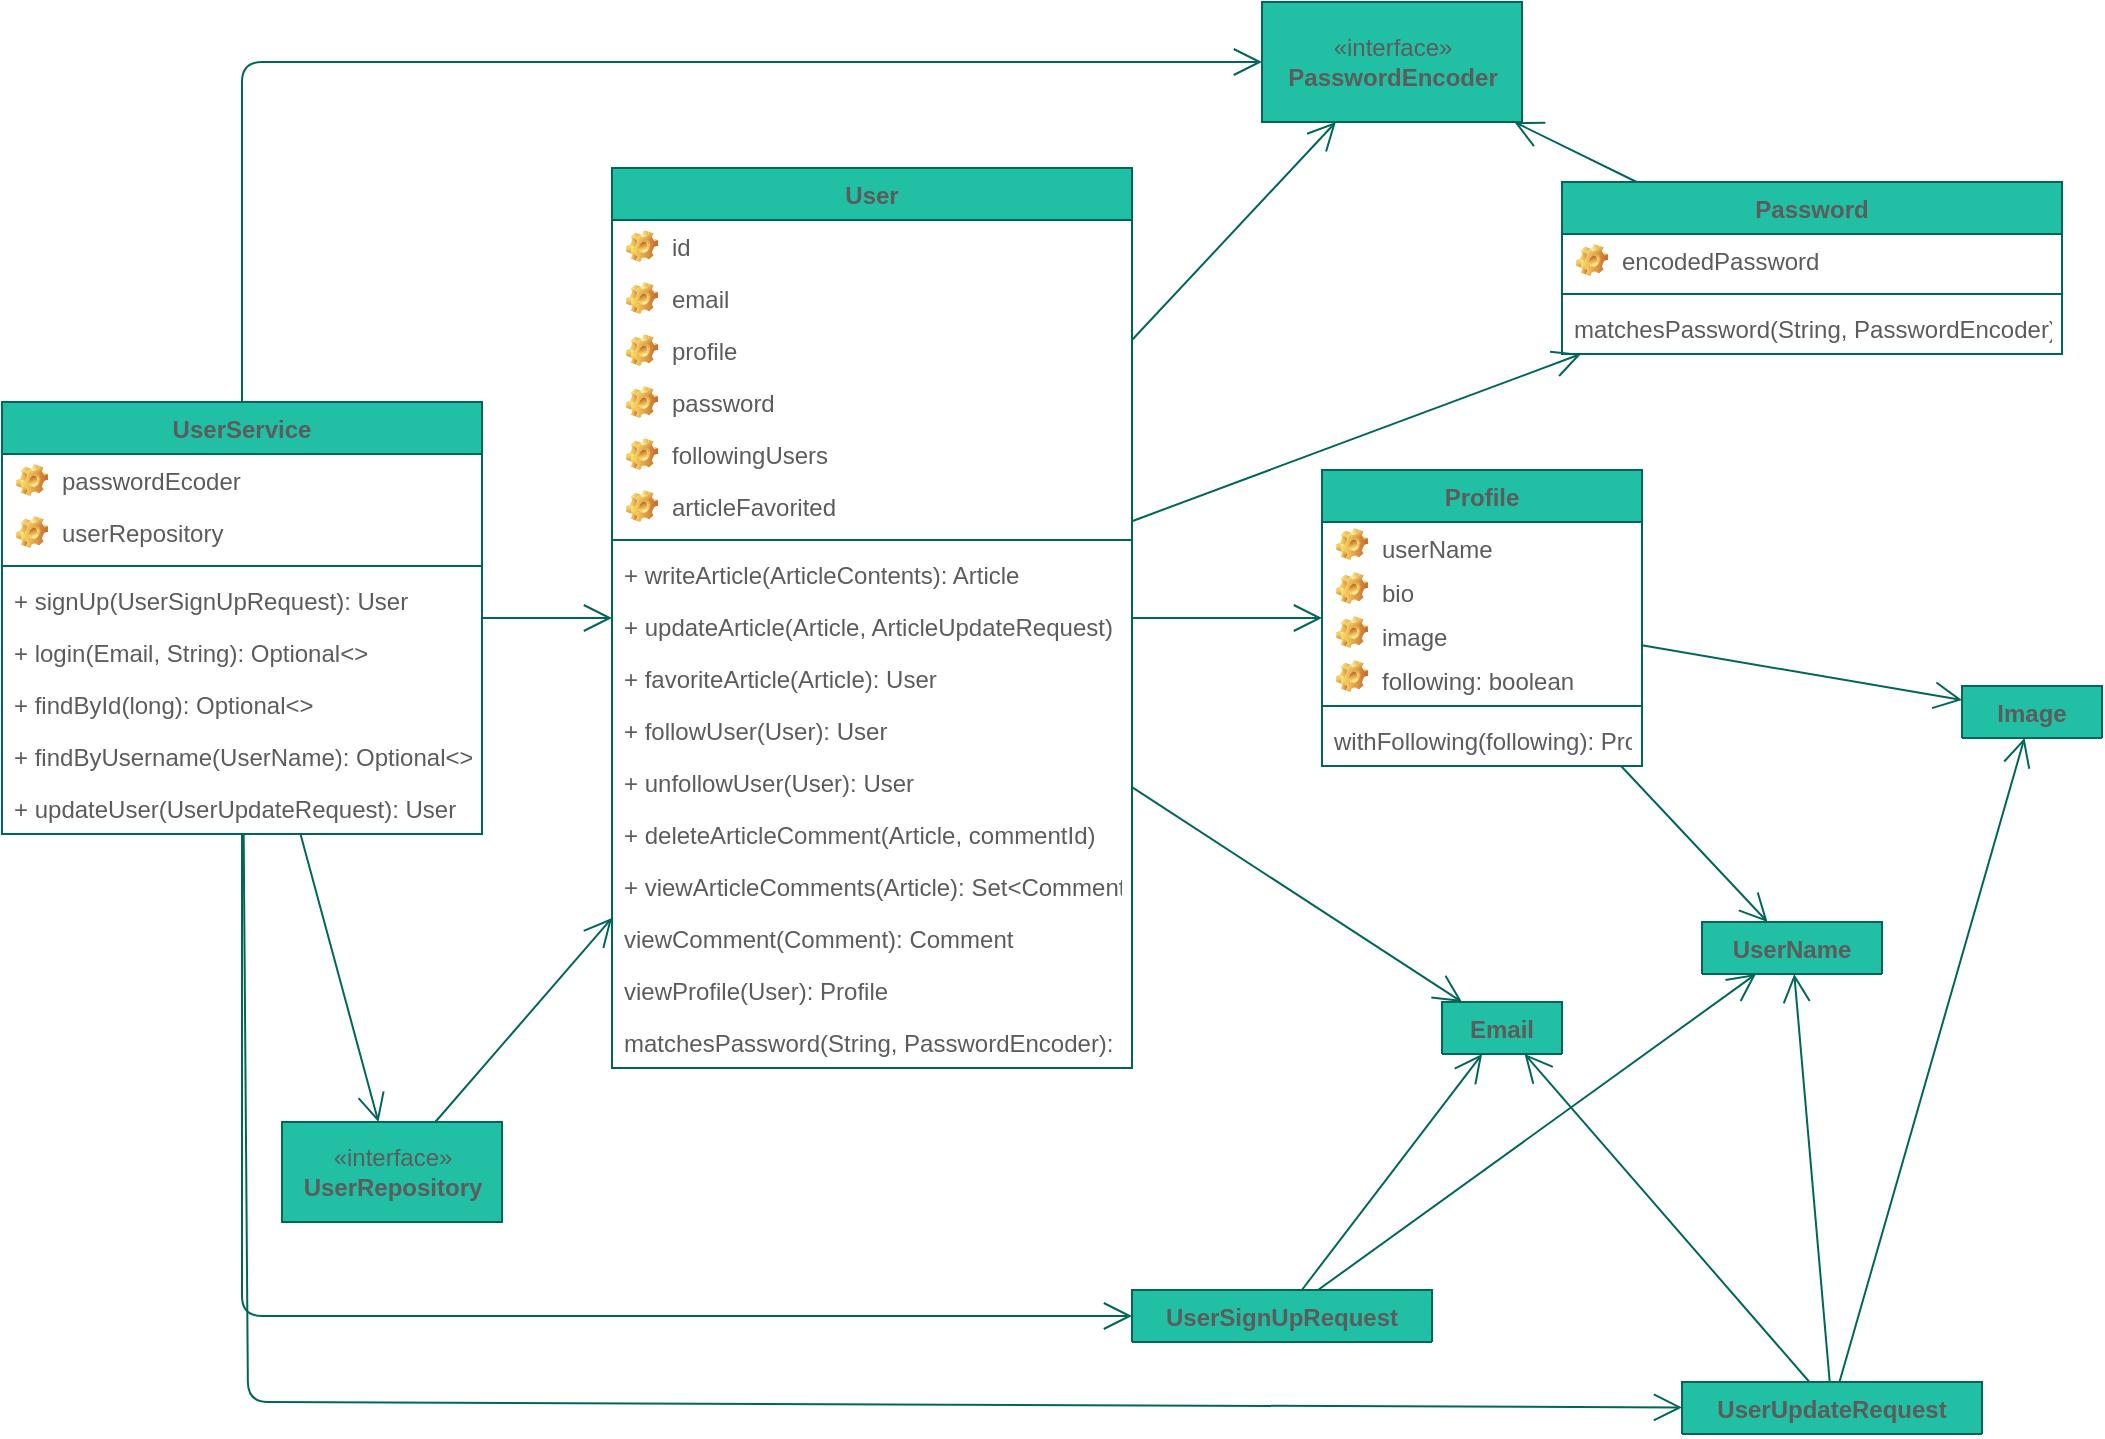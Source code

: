 <mxfile version="14.6.13" type="device" pages="3"><diagram id="SA8dh1TOzllxCqaTYeV_" name="User"><mxGraphModel dx="1213" dy="1212" grid="1" gridSize="10" guides="1" tooltips="1" connect="1" arrows="1" fold="1" page="1" pageScale="1" pageWidth="1169" pageHeight="827" math="0" shadow="0"><root><mxCell id="0"/><mxCell id="1" parent="0"/><mxCell id="YSJ6XWeuzqOdLo5GmI8m-1" value="User" style="swimlane;fontStyle=1;align=center;verticalAlign=top;childLayout=stackLayout;horizontal=1;startSize=26;horizontalStack=0;resizeParent=1;resizeParentMax=0;resizeLast=0;collapsible=1;marginBottom=0;rounded=0;sketch=0;strokeColor=#006658;fillColor=#21C0A5;fontColor=#5C5C5C;" parent="1" vertex="1"><mxGeometry x="385" y="163" width="260" height="450" as="geometry"/></mxCell><mxCell id="D7FEymBaFloRvrcn3IQR-1" value="id" style="label;fontStyle=0;strokeColor=none;fillColor=none;align=left;verticalAlign=top;overflow=hidden;spacingLeft=28;spacingRight=4;rotatable=0;points=[[0,0.5],[1,0.5]];portConstraint=eastwest;imageWidth=16;imageHeight=16;image=img/clipart/Gear_128x128.png;rounded=0;sketch=0;fontColor=#5C5C5C;" parent="YSJ6XWeuzqOdLo5GmI8m-1" vertex="1"><mxGeometry y="26" width="260" height="26" as="geometry"/></mxCell><mxCell id="YSJ6XWeuzqOdLo5GmI8m-5" value="email" style="label;fontStyle=0;strokeColor=none;fillColor=none;align=left;verticalAlign=top;overflow=hidden;spacingLeft=28;spacingRight=4;rotatable=0;points=[[0,0.5],[1,0.5]];portConstraint=eastwest;imageWidth=16;imageHeight=16;image=img/clipart/Gear_128x128.png;rounded=0;sketch=0;fontColor=#5C5C5C;" parent="YSJ6XWeuzqOdLo5GmI8m-1" vertex="1"><mxGeometry y="52" width="260" height="26" as="geometry"/></mxCell><mxCell id="D7FEymBaFloRvrcn3IQR-2" value="profile " style="label;fontStyle=0;strokeColor=none;fillColor=none;align=left;verticalAlign=top;overflow=hidden;spacingLeft=28;spacingRight=4;rotatable=0;points=[[0,0.5],[1,0.5]];portConstraint=eastwest;imageWidth=16;imageHeight=16;image=img/clipart/Gear_128x128.png;rounded=0;sketch=0;fontColor=#5C5C5C;" parent="YSJ6XWeuzqOdLo5GmI8m-1" vertex="1"><mxGeometry y="78" width="260" height="26" as="geometry"/></mxCell><mxCell id="D7FEymBaFloRvrcn3IQR-3" value="password" style="label;fontStyle=0;strokeColor=none;fillColor=none;align=left;verticalAlign=top;overflow=hidden;spacingLeft=28;spacingRight=4;rotatable=0;points=[[0,0.5],[1,0.5]];portConstraint=eastwest;imageWidth=16;imageHeight=16;image=img/clipart/Gear_128x128.png;rounded=0;sketch=0;fontColor=#5C5C5C;" parent="YSJ6XWeuzqOdLo5GmI8m-1" vertex="1"><mxGeometry y="104" width="260" height="26" as="geometry"/></mxCell><mxCell id="D7FEymBaFloRvrcn3IQR-5" value="followingUsers" style="label;fontStyle=0;strokeColor=none;fillColor=none;align=left;verticalAlign=top;overflow=hidden;spacingLeft=28;spacingRight=4;rotatable=0;points=[[0,0.5],[1,0.5]];portConstraint=eastwest;imageWidth=16;imageHeight=16;image=img/clipart/Gear_128x128.png;rounded=0;sketch=0;fontColor=#5C5C5C;" parent="YSJ6XWeuzqOdLo5GmI8m-1" vertex="1"><mxGeometry y="130" width="260" height="26" as="geometry"/></mxCell><mxCell id="D7FEymBaFloRvrcn3IQR-4" value="articleFavorited" style="label;fontStyle=0;strokeColor=none;fillColor=none;align=left;verticalAlign=top;overflow=hidden;spacingLeft=28;spacingRight=4;rotatable=0;points=[[0,0.5],[1,0.5]];portConstraint=eastwest;imageWidth=16;imageHeight=16;image=img/clipart/Gear_128x128.png;rounded=0;sketch=0;fontColor=#5C5C5C;" parent="YSJ6XWeuzqOdLo5GmI8m-1" vertex="1"><mxGeometry y="156" width="260" height="26" as="geometry"/></mxCell><mxCell id="YSJ6XWeuzqOdLo5GmI8m-3" value="" style="line;strokeWidth=1;fillColor=none;align=left;verticalAlign=middle;spacingTop=-1;spacingLeft=3;spacingRight=3;rotatable=0;labelPosition=right;points=[];portConstraint=eastwest;strokeColor=#006658;fontColor=#5C5C5C;" parent="YSJ6XWeuzqOdLo5GmI8m-1" vertex="1"><mxGeometry y="182" width="260" height="8" as="geometry"/></mxCell><mxCell id="D7FEymBaFloRvrcn3IQR-6" value="+ writeArticle(ArticleContents): Article" style="text;strokeColor=none;fillColor=none;align=left;verticalAlign=top;spacingLeft=4;spacingRight=4;overflow=hidden;rotatable=0;points=[[0,0.5],[1,0.5]];portConstraint=eastwest;fontColor=#5C5C5C;" parent="YSJ6XWeuzqOdLo5GmI8m-1" vertex="1"><mxGeometry y="190" width="260" height="26" as="geometry"/></mxCell><mxCell id="D7FEymBaFloRvrcn3IQR-7" value="+ updateArticle(Article, ArticleUpdateRequest)" style="text;strokeColor=none;fillColor=none;align=left;verticalAlign=top;spacingLeft=4;spacingRight=4;overflow=hidden;rotatable=0;points=[[0,0.5],[1,0.5]];portConstraint=eastwest;fontColor=#5C5C5C;" parent="YSJ6XWeuzqOdLo5GmI8m-1" vertex="1"><mxGeometry y="216" width="260" height="26" as="geometry"/></mxCell><mxCell id="YSJ6XWeuzqOdLo5GmI8m-4" value="+ favoriteArticle(Article): User" style="text;strokeColor=none;fillColor=none;align=left;verticalAlign=top;spacingLeft=4;spacingRight=4;overflow=hidden;rotatable=0;points=[[0,0.5],[1,0.5]];portConstraint=eastwest;fontColor=#5C5C5C;" parent="YSJ6XWeuzqOdLo5GmI8m-1" vertex="1"><mxGeometry y="242" width="260" height="26" as="geometry"/></mxCell><mxCell id="D7FEymBaFloRvrcn3IQR-10" value="+ followUser(User): User" style="text;strokeColor=none;fillColor=none;align=left;verticalAlign=top;spacingLeft=4;spacingRight=4;overflow=hidden;rotatable=0;points=[[0,0.5],[1,0.5]];portConstraint=eastwest;fontColor=#5C5C5C;" parent="YSJ6XWeuzqOdLo5GmI8m-1" vertex="1"><mxGeometry y="268" width="260" height="26" as="geometry"/></mxCell><mxCell id="D7FEymBaFloRvrcn3IQR-8" value="+ unfollowUser(User): User" style="text;strokeColor=none;fillColor=none;align=left;verticalAlign=top;spacingLeft=4;spacingRight=4;overflow=hidden;rotatable=0;points=[[0,0.5],[1,0.5]];portConstraint=eastwest;fontColor=#5C5C5C;" parent="YSJ6XWeuzqOdLo5GmI8m-1" vertex="1"><mxGeometry y="294" width="260" height="26" as="geometry"/></mxCell><mxCell id="D7FEymBaFloRvrcn3IQR-11" value="+ deleteArticleComment(Article, commentId)" style="text;strokeColor=none;fillColor=none;align=left;verticalAlign=top;spacingLeft=4;spacingRight=4;overflow=hidden;rotatable=0;points=[[0,0.5],[1,0.5]];portConstraint=eastwest;fontColor=#5C5C5C;" parent="YSJ6XWeuzqOdLo5GmI8m-1" vertex="1"><mxGeometry y="320" width="260" height="26" as="geometry"/></mxCell><mxCell id="D7FEymBaFloRvrcn3IQR-9" value="+ viewArticleComments(Article): Set&lt;Comment&gt;" style="text;strokeColor=none;fillColor=none;align=left;verticalAlign=top;spacingLeft=4;spacingRight=4;overflow=hidden;rotatable=0;points=[[0,0.5],[1,0.5]];portConstraint=eastwest;fontColor=#5C5C5C;" parent="YSJ6XWeuzqOdLo5GmI8m-1" vertex="1"><mxGeometry y="346" width="260" height="26" as="geometry"/></mxCell><mxCell id="D7FEymBaFloRvrcn3IQR-13" value="viewComment(Comment): Comment" style="text;strokeColor=none;fillColor=none;align=left;verticalAlign=top;spacingLeft=4;spacingRight=4;overflow=hidden;rotatable=0;points=[[0,0.5],[1,0.5]];portConstraint=eastwest;fontColor=#5C5C5C;" parent="YSJ6XWeuzqOdLo5GmI8m-1" vertex="1"><mxGeometry y="372" width="260" height="26" as="geometry"/></mxCell><mxCell id="wlJeTxNvnl4d5Pg3oHGe-1" value="viewProfile(User): Profile" style="text;strokeColor=none;fillColor=none;align=left;verticalAlign=top;spacingLeft=4;spacingRight=4;overflow=hidden;rotatable=0;points=[[0,0.5],[1,0.5]];portConstraint=eastwest;fontColor=#5C5C5C;" parent="YSJ6XWeuzqOdLo5GmI8m-1" vertex="1"><mxGeometry y="398" width="260" height="26" as="geometry"/></mxCell><mxCell id="D7FEymBaFloRvrcn3IQR-12" value="matchesPassword(String, PasswordEncoder):" style="text;strokeColor=none;fillColor=none;align=left;verticalAlign=top;spacingLeft=4;spacingRight=4;overflow=hidden;rotatable=0;points=[[0,0.5],[1,0.5]];portConstraint=eastwest;fontColor=#5C5C5C;" parent="YSJ6XWeuzqOdLo5GmI8m-1" vertex="1"><mxGeometry y="424" width="260" height="26" as="geometry"/></mxCell><mxCell id="YSJ6XWeuzqOdLo5GmI8m-11" value="Email" style="swimlane;fontStyle=1;align=center;verticalAlign=top;childLayout=stackLayout;horizontal=1;startSize=26;horizontalStack=0;resizeParent=1;resizeParentMax=0;resizeLast=0;collapsible=1;marginBottom=0;rounded=0;sketch=0;strokeColor=#006658;fillColor=#21C0A5;fontColor=#5C5C5C;" parent="1" vertex="1" collapsed="1"><mxGeometry x="800" y="580" width="60" height="26" as="geometry"><mxRectangle x="920" y="320" width="160" height="86" as="alternateBounds"/></mxGeometry></mxCell><mxCell id="YSJ6XWeuzqOdLo5GmI8m-12" value="address" style="label;fontStyle=0;strokeColor=none;fillColor=none;align=left;verticalAlign=top;overflow=hidden;spacingLeft=28;spacingRight=4;rotatable=0;points=[[0,0.5],[1,0.5]];portConstraint=eastwest;imageWidth=16;imageHeight=16;image=img/clipart/Gear_128x128.png;rounded=0;sketch=0;fontColor=#5C5C5C;" parent="YSJ6XWeuzqOdLo5GmI8m-11" vertex="1"><mxGeometry y="26" width="60" height="26" as="geometry"/></mxCell><mxCell id="YSJ6XWeuzqOdLo5GmI8m-13" value="" style="line;strokeWidth=1;fillColor=none;align=left;verticalAlign=middle;spacingTop=-1;spacingLeft=3;spacingRight=3;rotatable=0;labelPosition=right;points=[];portConstraint=eastwest;strokeColor=#006658;fontColor=#5C5C5C;" parent="YSJ6XWeuzqOdLo5GmI8m-11" vertex="1"><mxGeometry y="52" width="60" height="8" as="geometry"/></mxCell><mxCell id="YSJ6XWeuzqOdLo5GmI8m-14" value="+ toString(type): type" style="text;strokeColor=none;fillColor=none;align=left;verticalAlign=top;spacingLeft=4;spacingRight=4;overflow=hidden;rotatable=0;points=[[0,0.5],[1,0.5]];portConstraint=eastwest;fontColor=#5C5C5C;" parent="YSJ6XWeuzqOdLo5GmI8m-11" vertex="1"><mxGeometry y="60" width="60" height="26" as="geometry"/></mxCell><mxCell id="YSJ6XWeuzqOdLo5GmI8m-15" value="Image" style="swimlane;fontStyle=1;align=center;verticalAlign=top;childLayout=stackLayout;horizontal=1;startSize=26;horizontalStack=0;resizeParent=1;resizeParentMax=0;resizeLast=0;collapsible=1;marginBottom=0;rounded=0;sketch=0;strokeColor=#006658;fillColor=#21C0A5;fontColor=#5C5C5C;" parent="1" vertex="1" collapsed="1"><mxGeometry x="1060" y="422" width="70" height="26" as="geometry"><mxRectangle x="1009" y="520" width="160" height="86" as="alternateBounds"/></mxGeometry></mxCell><mxCell id="YSJ6XWeuzqOdLo5GmI8m-16" value="address: String" style="label;fontStyle=0;strokeColor=none;fillColor=none;align=left;verticalAlign=top;overflow=hidden;spacingLeft=28;spacingRight=4;rotatable=0;points=[[0,0.5],[1,0.5]];portConstraint=eastwest;imageWidth=16;imageHeight=16;image=img/clipart/Gear_128x128.png;rounded=0;sketch=0;fontColor=#5C5C5C;" parent="YSJ6XWeuzqOdLo5GmI8m-15" vertex="1"><mxGeometry y="26" width="70" height="26" as="geometry"/></mxCell><mxCell id="YSJ6XWeuzqOdLo5GmI8m-17" value="" style="line;strokeWidth=1;fillColor=none;align=left;verticalAlign=middle;spacingTop=-1;spacingLeft=3;spacingRight=3;rotatable=0;labelPosition=right;points=[];portConstraint=eastwest;strokeColor=#006658;fontColor=#5C5C5C;" parent="YSJ6XWeuzqOdLo5GmI8m-15" vertex="1"><mxGeometry y="52" width="70" height="8" as="geometry"/></mxCell><mxCell id="YSJ6XWeuzqOdLo5GmI8m-18" value="+ toString(): " style="text;strokeColor=none;fillColor=none;align=left;verticalAlign=top;spacingLeft=4;spacingRight=4;overflow=hidden;rotatable=0;points=[[0,0.5],[1,0.5]];portConstraint=eastwest;fontColor=#5C5C5C;" parent="YSJ6XWeuzqOdLo5GmI8m-15" vertex="1"><mxGeometry y="60" width="70" height="26" as="geometry"/></mxCell><mxCell id="YSJ6XWeuzqOdLo5GmI8m-19" value="Password" style="swimlane;fontStyle=1;align=center;verticalAlign=top;childLayout=stackLayout;horizontal=1;startSize=26;horizontalStack=0;resizeParent=1;resizeParentMax=0;resizeLast=0;collapsible=1;marginBottom=0;rounded=0;sketch=0;strokeColor=#006658;fillColor=#21C0A5;fontColor=#5C5C5C;" parent="1" vertex="1"><mxGeometry x="860" y="170" width="250" height="86" as="geometry"><mxRectangle x="770" y="170" width="90" height="26" as="alternateBounds"/></mxGeometry></mxCell><mxCell id="YSJ6XWeuzqOdLo5GmI8m-20" value="encodedPassword" style="label;fontStyle=0;strokeColor=none;fillColor=none;align=left;verticalAlign=top;overflow=hidden;spacingLeft=28;spacingRight=4;rotatable=0;points=[[0,0.5],[1,0.5]];portConstraint=eastwest;imageWidth=16;imageHeight=16;image=img/clipart/Gear_128x128.png;rounded=0;sketch=0;fontColor=#5C5C5C;" parent="YSJ6XWeuzqOdLo5GmI8m-19" vertex="1"><mxGeometry y="26" width="250" height="26" as="geometry"/></mxCell><mxCell id="YSJ6XWeuzqOdLo5GmI8m-21" value="" style="line;strokeWidth=1;fillColor=none;align=left;verticalAlign=middle;spacingTop=-1;spacingLeft=3;spacingRight=3;rotatable=0;labelPosition=right;points=[];portConstraint=eastwest;strokeColor=#006658;fontColor=#5C5C5C;" parent="YSJ6XWeuzqOdLo5GmI8m-19" vertex="1"><mxGeometry y="52" width="250" height="8" as="geometry"/></mxCell><mxCell id="YSJ6XWeuzqOdLo5GmI8m-22" value="matchesPassword(String, PasswordEncoder): boolean" style="text;strokeColor=none;fillColor=none;align=left;verticalAlign=top;spacingLeft=4;spacingRight=4;overflow=hidden;rotatable=0;points=[[0,0.5],[1,0.5]];portConstraint=eastwest;fontColor=#5C5C5C;" parent="YSJ6XWeuzqOdLo5GmI8m-19" vertex="1"><mxGeometry y="60" width="250" height="26" as="geometry"/></mxCell><mxCell id="YSJ6XWeuzqOdLo5GmI8m-23" value="UserName" style="swimlane;fontStyle=1;align=center;verticalAlign=top;childLayout=stackLayout;horizontal=1;startSize=26;horizontalStack=0;resizeParent=1;resizeParentMax=0;resizeLast=0;collapsible=1;marginBottom=0;rounded=0;sketch=0;strokeColor=#006658;fillColor=#21C0A5;fontColor=#5C5C5C;" parent="1" vertex="1" collapsed="1"><mxGeometry x="930" y="540" width="90" height="26" as="geometry"><mxRectangle x="980" y="370" width="160" height="86" as="alternateBounds"/></mxGeometry></mxCell><mxCell id="YSJ6XWeuzqOdLo5GmI8m-24" value="name" style="label;fontStyle=0;strokeColor=none;fillColor=none;align=left;verticalAlign=top;overflow=hidden;spacingLeft=28;spacingRight=4;rotatable=0;points=[[0,0.5],[1,0.5]];portConstraint=eastwest;imageWidth=16;imageHeight=16;image=img/clipart/Gear_128x128.png;rounded=0;sketch=0;fontColor=#5C5C5C;" parent="YSJ6XWeuzqOdLo5GmI8m-23" vertex="1"><mxGeometry y="26" width="90" height="26" as="geometry"/></mxCell><mxCell id="YSJ6XWeuzqOdLo5GmI8m-25" value="" style="line;strokeWidth=1;fillColor=none;align=left;verticalAlign=middle;spacingTop=-1;spacingLeft=3;spacingRight=3;rotatable=0;labelPosition=right;points=[];portConstraint=eastwest;strokeColor=#006658;fontColor=#5C5C5C;" parent="YSJ6XWeuzqOdLo5GmI8m-23" vertex="1"><mxGeometry y="52" width="90" height="8" as="geometry"/></mxCell><mxCell id="YSJ6XWeuzqOdLo5GmI8m-26" value="+ toString()" style="text;strokeColor=none;fillColor=none;align=left;verticalAlign=top;spacingLeft=4;spacingRight=4;overflow=hidden;rotatable=0;points=[[0,0.5],[1,0.5]];portConstraint=eastwest;fontColor=#5C5C5C;" parent="YSJ6XWeuzqOdLo5GmI8m-23" vertex="1"><mxGeometry y="60" width="90" height="26" as="geometry"/></mxCell><mxCell id="YSJ6XWeuzqOdLo5GmI8m-27" value="Profile" style="swimlane;fontStyle=1;align=center;verticalAlign=top;childLayout=stackLayout;horizontal=1;startSize=26;horizontalStack=0;resizeParent=1;resizeParentMax=0;resizeLast=0;collapsible=1;marginBottom=0;rounded=0;sketch=0;strokeColor=#006658;fillColor=#21C0A5;fontColor=#5C5C5C;" parent="1" vertex="1"><mxGeometry x="740" y="314" width="160" height="148" as="geometry"><mxRectangle x="850" y="370" width="70" height="26" as="alternateBounds"/></mxGeometry></mxCell><mxCell id="YSJ6XWeuzqOdLo5GmI8m-28" value="userName" style="label;fontStyle=0;strokeColor=none;fillColor=none;align=left;verticalAlign=top;overflow=hidden;spacingLeft=28;spacingRight=4;rotatable=0;points=[[0,0.5],[1,0.5]];portConstraint=eastwest;imageWidth=16;imageHeight=16;image=img/clipart/Gear_128x128.png;rounded=0;sketch=0;fontColor=#5C5C5C;" parent="YSJ6XWeuzqOdLo5GmI8m-27" vertex="1"><mxGeometry y="26" width="160" height="22" as="geometry"/></mxCell><mxCell id="wlJeTxNvnl4d5Pg3oHGe-7" value="bio" style="label;fontStyle=0;strokeColor=none;fillColor=none;align=left;verticalAlign=top;overflow=hidden;spacingLeft=28;spacingRight=4;rotatable=0;points=[[0,0.5],[1,0.5]];portConstraint=eastwest;imageWidth=16;imageHeight=16;image=img/clipart/Gear_128x128.png;rounded=0;sketch=0;fontColor=#5C5C5C;" parent="YSJ6XWeuzqOdLo5GmI8m-27" vertex="1"><mxGeometry y="48" width="160" height="22" as="geometry"/></mxCell><mxCell id="wlJeTxNvnl4d5Pg3oHGe-9" value="image" style="label;fontStyle=0;strokeColor=none;fillColor=none;align=left;verticalAlign=top;overflow=hidden;spacingLeft=28;spacingRight=4;rotatable=0;points=[[0,0.5],[1,0.5]];portConstraint=eastwest;imageWidth=16;imageHeight=16;image=img/clipart/Gear_128x128.png;rounded=0;sketch=0;fontColor=#5C5C5C;" parent="YSJ6XWeuzqOdLo5GmI8m-27" vertex="1"><mxGeometry y="70" width="160" height="22" as="geometry"/></mxCell><mxCell id="wlJeTxNvnl4d5Pg3oHGe-8" value="following: boolean" style="label;fontStyle=0;strokeColor=none;fillColor=none;align=left;verticalAlign=top;overflow=hidden;spacingLeft=28;spacingRight=4;rotatable=0;points=[[0,0.5],[1,0.5]];portConstraint=eastwest;imageWidth=16;imageHeight=16;image=img/clipart/Gear_128x128.png;rounded=0;sketch=0;fontColor=#5C5C5C;" parent="YSJ6XWeuzqOdLo5GmI8m-27" vertex="1"><mxGeometry y="92" width="160" height="22" as="geometry"/></mxCell><mxCell id="YSJ6XWeuzqOdLo5GmI8m-29" value="" style="line;strokeWidth=1;fillColor=none;align=left;verticalAlign=middle;spacingTop=-1;spacingLeft=3;spacingRight=3;rotatable=0;labelPosition=right;points=[];portConstraint=eastwest;strokeColor=#006658;fontColor=#5C5C5C;" parent="YSJ6XWeuzqOdLo5GmI8m-27" vertex="1"><mxGeometry y="114" width="160" height="8" as="geometry"/></mxCell><mxCell id="YSJ6XWeuzqOdLo5GmI8m-30" value="withFollowing(following): Profile" style="text;strokeColor=none;fillColor=none;align=left;verticalAlign=top;spacingLeft=4;spacingRight=4;overflow=hidden;rotatable=0;points=[[0,0.5],[1,0.5]];portConstraint=eastwest;fontColor=#5C5C5C;" parent="YSJ6XWeuzqOdLo5GmI8m-27" vertex="1"><mxGeometry y="122" width="160" height="26" as="geometry"/></mxCell><mxCell id="YSJ6XWeuzqOdLo5GmI8m-42" value="«interface»&lt;br&gt;&lt;b&gt;UserRepository&lt;/b&gt;" style="html=1;rounded=0;sketch=0;strokeColor=#006658;fillColor=#21C0A5;fontColor=#5C5C5C;" parent="1" vertex="1"><mxGeometry x="220" y="640" width="110" height="50" as="geometry"/></mxCell><mxCell id="YSJ6XWeuzqOdLo5GmI8m-44" value="UserService" style="swimlane;fontStyle=1;align=center;verticalAlign=top;childLayout=stackLayout;horizontal=1;startSize=26;horizontalStack=0;resizeParent=1;resizeParentMax=0;resizeLast=0;collapsible=1;marginBottom=0;rounded=0;sketch=0;strokeColor=#006658;fillColor=#21C0A5;fontColor=#5C5C5C;" parent="1" vertex="1"><mxGeometry x="80" y="280" width="240" height="216" as="geometry"/></mxCell><mxCell id="YSJ6XWeuzqOdLo5GmI8m-62" value="passwordEcoder" style="label;fontStyle=0;strokeColor=none;fillColor=none;align=left;verticalAlign=top;overflow=hidden;spacingLeft=28;spacingRight=4;rotatable=0;points=[[0,0.5],[1,0.5]];portConstraint=eastwest;imageWidth=16;imageHeight=16;image=img/clipart/Gear_128x128.png;rounded=0;sketch=0;fontColor=#5C5C5C;" parent="YSJ6XWeuzqOdLo5GmI8m-44" vertex="1"><mxGeometry y="26" width="240" height="26" as="geometry"/></mxCell><mxCell id="YSJ6XWeuzqOdLo5GmI8m-63" value="userRepository" style="label;fontStyle=0;strokeColor=none;fillColor=none;align=left;verticalAlign=top;overflow=hidden;spacingLeft=28;spacingRight=4;rotatable=0;points=[[0,0.5],[1,0.5]];portConstraint=eastwest;imageWidth=16;imageHeight=16;image=img/clipart/Gear_128x128.png;rounded=0;sketch=0;fontColor=#5C5C5C;" parent="YSJ6XWeuzqOdLo5GmI8m-44" vertex="1"><mxGeometry y="52" width="240" height="26" as="geometry"/></mxCell><mxCell id="YSJ6XWeuzqOdLo5GmI8m-46" value="" style="line;strokeWidth=1;fillColor=none;align=left;verticalAlign=middle;spacingTop=-1;spacingLeft=3;spacingRight=3;rotatable=0;labelPosition=right;points=[];portConstraint=eastwest;strokeColor=#006658;fontColor=#5C5C5C;" parent="YSJ6XWeuzqOdLo5GmI8m-44" vertex="1"><mxGeometry y="78" width="240" height="8" as="geometry"/></mxCell><mxCell id="YSJ6XWeuzqOdLo5GmI8m-47" value="+ signUp(UserSignUpRequest): User" style="text;strokeColor=none;fillColor=none;align=left;verticalAlign=top;spacingLeft=4;spacingRight=4;overflow=hidden;rotatable=0;points=[[0,0.5],[1,0.5]];portConstraint=eastwest;fontColor=#5C5C5C;" parent="YSJ6XWeuzqOdLo5GmI8m-44" vertex="1"><mxGeometry y="86" width="240" height="26" as="geometry"/></mxCell><mxCell id="YSJ6XWeuzqOdLo5GmI8m-67" value="+ login(Email, String): Optional&lt;&gt;" style="text;strokeColor=none;fillColor=none;align=left;verticalAlign=top;spacingLeft=4;spacingRight=4;overflow=hidden;rotatable=0;points=[[0,0.5],[1,0.5]];portConstraint=eastwest;fontColor=#5C5C5C;" parent="YSJ6XWeuzqOdLo5GmI8m-44" vertex="1"><mxGeometry y="112" width="240" height="26" as="geometry"/></mxCell><mxCell id="YSJ6XWeuzqOdLo5GmI8m-66" value="+ findById(long): Optional&lt;&gt;" style="text;strokeColor=none;fillColor=none;align=left;verticalAlign=top;spacingLeft=4;spacingRight=4;overflow=hidden;rotatable=0;points=[[0,0.5],[1,0.5]];portConstraint=eastwest;fontColor=#5C5C5C;" parent="YSJ6XWeuzqOdLo5GmI8m-44" vertex="1"><mxGeometry y="138" width="240" height="26" as="geometry"/></mxCell><mxCell id="YSJ6XWeuzqOdLo5GmI8m-69" value="+ findByUsername(UserName): Optional&lt;&gt;" style="text;strokeColor=none;fillColor=none;align=left;verticalAlign=top;spacingLeft=4;spacingRight=4;overflow=hidden;rotatable=0;points=[[0,0.5],[1,0.5]];portConstraint=eastwest;fontColor=#5C5C5C;" parent="YSJ6XWeuzqOdLo5GmI8m-44" vertex="1"><mxGeometry y="164" width="240" height="26" as="geometry"/></mxCell><mxCell id="YSJ6XWeuzqOdLo5GmI8m-68" value="+ updateUser(UserUpdateRequest): User" style="text;strokeColor=none;fillColor=none;align=left;verticalAlign=top;spacingLeft=4;spacingRight=4;overflow=hidden;rotatable=0;points=[[0,0.5],[1,0.5]];portConstraint=eastwest;fontColor=#5C5C5C;" parent="YSJ6XWeuzqOdLo5GmI8m-44" vertex="1"><mxGeometry y="190" width="240" height="26" as="geometry"/></mxCell><mxCell id="YSJ6XWeuzqOdLo5GmI8m-49" value="UserSignUpRequest" style="swimlane;fontStyle=1;align=center;verticalAlign=top;childLayout=stackLayout;horizontal=1;startSize=26;horizontalStack=0;resizeParent=1;resizeParentMax=0;resizeLast=0;collapsible=1;marginBottom=0;rounded=0;sketch=0;strokeColor=#006658;fillColor=#21C0A5;fontColor=#5C5C5C;" parent="1" vertex="1" collapsed="1"><mxGeometry x="645" y="724" width="150" height="26" as="geometry"><mxRectangle x="840" y="510" width="160" height="112" as="alternateBounds"/></mxGeometry></mxCell><mxCell id="YSJ6XWeuzqOdLo5GmI8m-55" value="email" style="label;fontStyle=0;strokeColor=none;fillColor=none;align=left;verticalAlign=top;overflow=hidden;spacingLeft=28;spacingRight=4;rotatable=0;points=[[0,0.5],[1,0.5]];portConstraint=eastwest;imageWidth=16;imageHeight=16;image=img/clipart/Gear_128x128.png;rounded=0;sketch=0;fontColor=#5C5C5C;" parent="YSJ6XWeuzqOdLo5GmI8m-49" vertex="1"><mxGeometry y="26" width="150" height="26" as="geometry"/></mxCell><mxCell id="wlJeTxNvnl4d5Pg3oHGe-11" value="userName" style="label;fontStyle=0;strokeColor=none;fillColor=none;align=left;verticalAlign=top;overflow=hidden;spacingLeft=28;spacingRight=4;rotatable=0;points=[[0,0.5],[1,0.5]];portConstraint=eastwest;imageWidth=16;imageHeight=16;image=img/clipart/Gear_128x128.png;rounded=0;sketch=0;fontColor=#5C5C5C;" parent="YSJ6XWeuzqOdLo5GmI8m-49" vertex="1"><mxGeometry y="52" width="150" height="26" as="geometry"/></mxCell><mxCell id="wlJeTxNvnl4d5Pg3oHGe-10" value="rawPassword" style="label;fontStyle=0;strokeColor=none;fillColor=none;align=left;verticalAlign=top;overflow=hidden;spacingLeft=28;spacingRight=4;rotatable=0;points=[[0,0.5],[1,0.5]];portConstraint=eastwest;imageWidth=16;imageHeight=16;image=img/clipart/Gear_128x128.png;rounded=0;sketch=0;fontColor=#5C5C5C;" parent="YSJ6XWeuzqOdLo5GmI8m-49" vertex="1"><mxGeometry y="78" width="150" height="26" as="geometry"/></mxCell><mxCell id="YSJ6XWeuzqOdLo5GmI8m-51" value="" style="line;strokeWidth=1;fillColor=none;align=left;verticalAlign=middle;spacingTop=-1;spacingLeft=3;spacingRight=3;rotatable=0;labelPosition=right;points=[];portConstraint=eastwest;strokeColor=#006658;fontColor=#5C5C5C;" parent="YSJ6XWeuzqOdLo5GmI8m-49" vertex="1"><mxGeometry y="104" width="150" height="8" as="geometry"/></mxCell><mxCell id="YSJ6XWeuzqOdLo5GmI8m-58" value="«interface»&lt;br&gt;&lt;b&gt;PasswordEncoder&lt;/b&gt;" style="html=1;rounded=0;sketch=0;strokeColor=#006658;fillColor=#21C0A5;fontColor=#5C5C5C;" parent="1" vertex="1"><mxGeometry x="710" y="80" width="130" height="60" as="geometry"/></mxCell><mxCell id="YSJ6XWeuzqOdLo5GmI8m-70" value="UserUpdateRequest" style="swimlane;fontStyle=1;align=center;verticalAlign=top;childLayout=stackLayout;horizontal=1;startSize=26;horizontalStack=0;resizeParent=1;resizeParentMax=0;resizeLast=0;collapsible=1;marginBottom=0;rounded=0;sketch=0;strokeColor=#006658;fillColor=#21C0A5;fontColor=#5C5C5C;" parent="1" vertex="1" collapsed="1"><mxGeometry x="920" y="770" width="150" height="26" as="geometry"><mxRectangle x="930" y="590" width="160" height="190" as="alternateBounds"/></mxGeometry></mxCell><mxCell id="wlJeTxNvnl4d5Pg3oHGe-12" value="emailToUpdate" style="label;fontStyle=0;strokeColor=none;fillColor=none;align=left;verticalAlign=top;overflow=hidden;spacingLeft=28;spacingRight=4;rotatable=0;points=[[0,0.5],[1,0.5]];portConstraint=eastwest;imageWidth=16;imageHeight=16;image=img/clipart/Gear_128x128.png;rounded=0;sketch=0;fontColor=#5C5C5C;" parent="YSJ6XWeuzqOdLo5GmI8m-70" vertex="1"><mxGeometry y="26" width="150" height="26" as="geometry"/></mxCell><mxCell id="wlJeTxNvnl4d5Pg3oHGe-14" value="passwordToUpdate" style="label;fontStyle=0;strokeColor=none;fillColor=none;align=left;verticalAlign=top;overflow=hidden;spacingLeft=28;spacingRight=4;rotatable=0;points=[[0,0.5],[1,0.5]];portConstraint=eastwest;imageWidth=16;imageHeight=16;image=img/clipart/Gear_128x128.png;rounded=0;sketch=0;fontColor=#5C5C5C;" parent="YSJ6XWeuzqOdLo5GmI8m-70" vertex="1"><mxGeometry y="52" width="150" height="26" as="geometry"/></mxCell><mxCell id="wlJeTxNvnl4d5Pg3oHGe-13" value="userNameToUpdate" style="label;fontStyle=0;strokeColor=none;fillColor=none;align=left;verticalAlign=top;overflow=hidden;spacingLeft=28;spacingRight=4;rotatable=0;points=[[0,0.5],[1,0.5]];portConstraint=eastwest;imageWidth=16;imageHeight=16;image=img/clipart/Gear_128x128.png;rounded=0;sketch=0;fontColor=#5C5C5C;" parent="YSJ6XWeuzqOdLo5GmI8m-70" vertex="1"><mxGeometry y="78" width="150" height="26" as="geometry"/></mxCell><mxCell id="YSJ6XWeuzqOdLo5GmI8m-71" value="imageToUpdate" style="label;fontStyle=0;strokeColor=none;fillColor=none;align=left;verticalAlign=top;overflow=hidden;spacingLeft=28;spacingRight=4;rotatable=0;points=[[0,0.5],[1,0.5]];portConstraint=eastwest;imageWidth=16;imageHeight=16;image=img/clipart/Gear_128x128.png;rounded=0;sketch=0;fontColor=#5C5C5C;" parent="YSJ6XWeuzqOdLo5GmI8m-70" vertex="1"><mxGeometry y="104" width="150" height="26" as="geometry"/></mxCell><mxCell id="wlJeTxNvnl4d5Pg3oHGe-15" value="bioToUpdate" style="label;fontStyle=0;strokeColor=none;fillColor=none;align=left;verticalAlign=top;overflow=hidden;spacingLeft=28;spacingRight=4;rotatable=0;points=[[0,0.5],[1,0.5]];portConstraint=eastwest;imageWidth=16;imageHeight=16;image=img/clipart/Gear_128x128.png;rounded=0;sketch=0;fontColor=#5C5C5C;" parent="YSJ6XWeuzqOdLo5GmI8m-70" vertex="1"><mxGeometry y="130" width="150" height="26" as="geometry"/></mxCell><mxCell id="YSJ6XWeuzqOdLo5GmI8m-72" value="" style="line;strokeWidth=1;fillColor=none;align=left;verticalAlign=middle;spacingTop=-1;spacingLeft=3;spacingRight=3;rotatable=0;labelPosition=right;points=[];portConstraint=eastwest;strokeColor=#006658;fontColor=#5C5C5C;" parent="YSJ6XWeuzqOdLo5GmI8m-70" vertex="1"><mxGeometry y="156" width="150" height="8" as="geometry"/></mxCell><mxCell id="YSJ6XWeuzqOdLo5GmI8m-73" value="+ builder(): " style="text;strokeColor=none;fillColor=none;align=left;verticalAlign=top;spacingLeft=4;spacingRight=4;overflow=hidden;rotatable=0;points=[[0,0.5],[1,0.5]];portConstraint=eastwest;fontColor=#5C5C5C;" parent="YSJ6XWeuzqOdLo5GmI8m-70" vertex="1"><mxGeometry y="164" width="150" height="26" as="geometry"/></mxCell><mxCell id="RI2rgp7EM2HFNmNFx7DR-1" value="" style="endArrow=open;endFill=1;endSize=12;html=1;fontColor=#5C5C5C;strokeColor=#006658;fillColor=#21C0A5;" parent="1" source="YSJ6XWeuzqOdLo5GmI8m-1" target="YSJ6XWeuzqOdLo5GmI8m-11" edge="1"><mxGeometry width="160" relative="1" as="geometry"><mxPoint x="580" y="640" as="sourcePoint"/><mxPoint x="740" y="640" as="targetPoint"/></mxGeometry></mxCell><mxCell id="RI2rgp7EM2HFNmNFx7DR-2" value="" style="endArrow=open;endFill=1;endSize=12;html=1;fontColor=#5C5C5C;strokeColor=#006658;fillColor=#21C0A5;" parent="1" source="YSJ6XWeuzqOdLo5GmI8m-1" target="YSJ6XWeuzqOdLo5GmI8m-27" edge="1"><mxGeometry width="160" relative="1" as="geometry"><mxPoint x="655.0" y="482.603" as="sourcePoint"/><mxPoint x="820.024" y="590" as="targetPoint"/></mxGeometry></mxCell><mxCell id="RI2rgp7EM2HFNmNFx7DR-3" value="" style="endArrow=open;endFill=1;endSize=12;html=1;fontColor=#5C5C5C;strokeColor=#006658;fillColor=#21C0A5;" parent="1" source="YSJ6XWeuzqOdLo5GmI8m-1" target="YSJ6XWeuzqOdLo5GmI8m-19" edge="1"><mxGeometry width="160" relative="1" as="geometry"><mxPoint x="665.0" y="492.603" as="sourcePoint"/><mxPoint x="830.024" y="600" as="targetPoint"/></mxGeometry></mxCell><mxCell id="RI2rgp7EM2HFNmNFx7DR-4" value="" style="endArrow=open;endFill=1;endSize=12;html=1;fontColor=#5C5C5C;strokeColor=#006658;fillColor=#21C0A5;" parent="1" source="YSJ6XWeuzqOdLo5GmI8m-1" target="YSJ6XWeuzqOdLo5GmI8m-58" edge="1"><mxGeometry width="160" relative="1" as="geometry"><mxPoint x="655.0" y="350.122" as="sourcePoint"/><mxPoint x="818.245" y="290" as="targetPoint"/></mxGeometry></mxCell><mxCell id="RI2rgp7EM2HFNmNFx7DR-5" value="" style="endArrow=open;endFill=1;endSize=12;html=1;fontColor=#5C5C5C;strokeColor=#006658;fillColor=#21C0A5;" parent="1" source="YSJ6XWeuzqOdLo5GmI8m-19" target="YSJ6XWeuzqOdLo5GmI8m-58" edge="1"><mxGeometry width="160" relative="1" as="geometry"><mxPoint x="665.0" y="360.122" as="sourcePoint"/><mxPoint x="828.245" y="300" as="targetPoint"/></mxGeometry></mxCell><mxCell id="RI2rgp7EM2HFNmNFx7DR-6" value="" style="endArrow=open;endFill=1;endSize=12;html=1;fontColor=#5C5C5C;strokeColor=#006658;fillColor=#21C0A5;" parent="1" source="YSJ6XWeuzqOdLo5GmI8m-44" target="YSJ6XWeuzqOdLo5GmI8m-58" edge="1"><mxGeometry width="160" relative="1" as="geometry"><mxPoint x="260.0" y="140.002" as="sourcePoint"/><mxPoint x="423.245" y="79.88" as="targetPoint"/><Array as="points"><mxPoint x="200" y="110"/></Array></mxGeometry></mxCell><mxCell id="RI2rgp7EM2HFNmNFx7DR-8" value="" style="endArrow=open;endFill=1;endSize=12;html=1;fontColor=#5C5C5C;strokeColor=#006658;fillColor=#21C0A5;" parent="1" source="YSJ6XWeuzqOdLo5GmI8m-44" target="YSJ6XWeuzqOdLo5GmI8m-42" edge="1"><mxGeometry width="160" relative="1" as="geometry"><mxPoint x="100" y="610" as="sourcePoint"/><mxPoint x="260" y="610" as="targetPoint"/></mxGeometry></mxCell><mxCell id="RI2rgp7EM2HFNmNFx7DR-11" value="" style="endArrow=open;endFill=1;endSize=12;html=1;fontColor=#5C5C5C;strokeColor=#006658;fillColor=#21C0A5;" parent="1" source="YSJ6XWeuzqOdLo5GmI8m-42" target="YSJ6XWeuzqOdLo5GmI8m-1" edge="1"><mxGeometry width="160" relative="1" as="geometry"><mxPoint x="350" y="690" as="sourcePoint"/><mxPoint x="122.047" y="710" as="targetPoint"/></mxGeometry></mxCell><mxCell id="RI2rgp7EM2HFNmNFx7DR-13" value="" style="endArrow=open;endFill=1;endSize=12;html=1;fontColor=#5C5C5C;strokeColor=#006658;fillColor=#21C0A5;" parent="1" source="YSJ6XWeuzqOdLo5GmI8m-44" target="YSJ6XWeuzqOdLo5GmI8m-49" edge="1"><mxGeometry width="160" relative="1" as="geometry"><mxPoint x="219.995" y="771.15" as="sourcePoint"/><mxPoint x="469.58" y="566.004" as="targetPoint"/><Array as="points"><mxPoint x="200" y="737"/></Array></mxGeometry></mxCell><mxCell id="RI2rgp7EM2HFNmNFx7DR-14" value="" style="endArrow=open;endFill=1;endSize=12;html=1;fontColor=#5C5C5C;strokeColor=#006658;fillColor=#21C0A5;" parent="1" source="YSJ6XWeuzqOdLo5GmI8m-44" target="YSJ6XWeuzqOdLo5GmI8m-70" edge="1"><mxGeometry width="160" relative="1" as="geometry"><mxPoint x="210" y="506" as="sourcePoint"/><mxPoint x="655.0" y="747" as="targetPoint"/><Array as="points"><mxPoint x="203" y="780"/></Array></mxGeometry></mxCell><mxCell id="RI2rgp7EM2HFNmNFx7DR-16" value="" style="endArrow=open;endFill=1;endSize=12;html=1;fontColor=#5C5C5C;strokeColor=#006658;fillColor=#21C0A5;" parent="1" source="YSJ6XWeuzqOdLo5GmI8m-49" target="YSJ6XWeuzqOdLo5GmI8m-11" edge="1"><mxGeometry width="160" relative="1" as="geometry"><mxPoint x="655.0" y="482.603" as="sourcePoint"/><mxPoint x="820.024" y="590" as="targetPoint"/></mxGeometry></mxCell><mxCell id="RI2rgp7EM2HFNmNFx7DR-17" value="" style="endArrow=open;endFill=1;endSize=12;html=1;fontColor=#5C5C5C;strokeColor=#006658;fillColor=#21C0A5;" parent="1" source="YSJ6XWeuzqOdLo5GmI8m-49" target="YSJ6XWeuzqOdLo5GmI8m-23" edge="1"><mxGeometry width="160" relative="1" as="geometry"><mxPoint x="665.0" y="492.603" as="sourcePoint"/><mxPoint x="830.024" y="600" as="targetPoint"/></mxGeometry></mxCell><mxCell id="RI2rgp7EM2HFNmNFx7DR-18" value="" style="endArrow=open;endFill=1;endSize=12;html=1;fontColor=#5C5C5C;strokeColor=#006658;fillColor=#21C0A5;" parent="1" source="YSJ6XWeuzqOdLo5GmI8m-70" target="YSJ6XWeuzqOdLo5GmI8m-11" edge="1"><mxGeometry width="160" relative="1" as="geometry"><mxPoint x="675.0" y="502.603" as="sourcePoint"/><mxPoint x="840" y="600" as="targetPoint"/></mxGeometry></mxCell><mxCell id="RI2rgp7EM2HFNmNFx7DR-19" value="" style="endArrow=open;endFill=1;endSize=12;html=1;fontColor=#5C5C5C;strokeColor=#006658;fillColor=#21C0A5;" parent="1" source="YSJ6XWeuzqOdLo5GmI8m-70" target="YSJ6XWeuzqOdLo5GmI8m-23" edge="1"><mxGeometry width="160" relative="1" as="geometry"><mxPoint x="993.711" y="780" as="sourcePoint"/><mxPoint x="970" y="550" as="targetPoint"/></mxGeometry></mxCell><mxCell id="RI2rgp7EM2HFNmNFx7DR-20" value="" style="endArrow=open;endFill=1;endSize=12;html=1;fontColor=#5C5C5C;strokeColor=#006658;fillColor=#21C0A5;" parent="1" source="YSJ6XWeuzqOdLo5GmI8m-70" target="YSJ6XWeuzqOdLo5GmI8m-15" edge="1"><mxGeometry width="160" relative="1" as="geometry"><mxPoint x="1003.87" y="780" as="sourcePoint"/><mxPoint x="986.13" y="576.0" as="targetPoint"/></mxGeometry></mxCell><mxCell id="RI2rgp7EM2HFNmNFx7DR-21" value="" style="endArrow=open;endFill=1;endSize=12;html=1;fontColor=#5C5C5C;strokeColor=#006658;fillColor=#21C0A5;" parent="1" source="YSJ6XWeuzqOdLo5GmI8m-27" target="YSJ6XWeuzqOdLo5GmI8m-15" edge="1"><mxGeometry width="160" relative="1" as="geometry"><mxPoint x="1013.87" y="790" as="sourcePoint"/><mxPoint x="996.13" y="586.0" as="targetPoint"/></mxGeometry></mxCell><mxCell id="RI2rgp7EM2HFNmNFx7DR-22" value="" style="endArrow=open;endFill=1;endSize=12;html=1;fontColor=#5C5C5C;strokeColor=#006658;fillColor=#21C0A5;" parent="1" source="YSJ6XWeuzqOdLo5GmI8m-27" target="YSJ6XWeuzqOdLo5GmI8m-23" edge="1"><mxGeometry width="160" relative="1" as="geometry"><mxPoint x="1023.87" y="800" as="sourcePoint"/><mxPoint x="1006.13" y="596.0" as="targetPoint"/></mxGeometry></mxCell><mxCell id="RI2rgp7EM2HFNmNFx7DR-26" value="" style="endArrow=open;endFill=1;endSize=12;html=1;fontColor=#5C5C5C;strokeColor=#006658;fillColor=#21C0A5;" parent="1" source="YSJ6XWeuzqOdLo5GmI8m-44" target="YSJ6XWeuzqOdLo5GmI8m-1" edge="1"><mxGeometry width="160" relative="1" as="geometry"><mxPoint x="655.0" y="398" as="sourcePoint"/><mxPoint x="750" y="398" as="targetPoint"/></mxGeometry></mxCell></root></mxGraphModel></diagram><diagram id="meMFipMXfzQobobiQDEw" name="Article"><mxGraphModel dx="1213" dy="1212" grid="1" gridSize="10" guides="1" tooltips="1" connect="1" arrows="1" fold="1" page="1" pageScale="1" pageWidth="1169" pageHeight="827" math="0" shadow="0"><root><mxCell id="yzBp8FzOspeuZF4k82h9-0"/><mxCell id="yzBp8FzOspeuZF4k82h9-1" parent="yzBp8FzOspeuZF4k82h9-0"/><mxCell id="HKbML8895PcRF_3NGKxG-21" value="ArticleService" style="swimlane;fontStyle=1;align=center;verticalAlign=top;childLayout=stackLayout;horizontal=1;startSize=26;horizontalStack=0;resizeParent=1;resizeParentMax=0;resizeLast=0;collapsible=1;marginBottom=0;rounded=0;sketch=0;strokeColor=#006658;fillColor=#21C0A5;fontColor=#5C5C5C;" parent="yzBp8FzOspeuZF4k82h9-1" vertex="1"><mxGeometry x="70" y="380" width="160" height="112" as="geometry"/></mxCell><mxCell id="HKbML8895PcRF_3NGKxG-88" value="userFindService" style="label;fontStyle=0;strokeColor=none;fillColor=none;align=left;verticalAlign=top;overflow=hidden;spacingLeft=28;spacingRight=4;rotatable=0;points=[[0,0.5],[1,0.5]];portConstraint=eastwest;imageWidth=16;imageHeight=16;image=img/clipart/Gear_128x128.png;rounded=0;sketch=0;fontColor=#5C5C5C;" parent="HKbML8895PcRF_3NGKxG-21" vertex="1"><mxGeometry y="26" width="160" height="26" as="geometry"/></mxCell><mxCell id="nmFIKWRUCDhY9pgtBSYb-57" value="tagService" style="label;fontStyle=0;strokeColor=none;fillColor=none;align=left;verticalAlign=top;overflow=hidden;spacingLeft=28;spacingRight=4;rotatable=0;points=[[0,0.5],[1,0.5]];portConstraint=eastwest;imageWidth=16;imageHeight=16;image=img/clipart/Gear_128x128.png;rounded=0;sketch=0;fontColor=#5C5C5C;" vertex="1" parent="HKbML8895PcRF_3NGKxG-21"><mxGeometry y="52" width="160" height="26" as="geometry"/></mxCell><mxCell id="HKbML8895PcRF_3NGKxG-22" value="articleRepository" style="label;fontStyle=0;strokeColor=none;fillColor=none;align=left;verticalAlign=top;overflow=hidden;spacingLeft=28;spacingRight=4;rotatable=0;points=[[0,0.5],[1,0.5]];portConstraint=eastwest;imageWidth=16;imageHeight=16;image=img/clipart/Gear_128x128.png;rounded=0;sketch=0;fontColor=#5C5C5C;" parent="HKbML8895PcRF_3NGKxG-21" vertex="1"><mxGeometry y="78" width="160" height="26" as="geometry"/></mxCell><mxCell id="HKbML8895PcRF_3NGKxG-23" value="" style="line;strokeWidth=1;fillColor=none;align=left;verticalAlign=middle;spacingTop=-1;spacingLeft=3;spacingRight=3;rotatable=0;labelPosition=right;points=[];portConstraint=eastwest;strokeColor=#006658;fontColor=#5C5C5C;" parent="HKbML8895PcRF_3NGKxG-21" vertex="1"><mxGeometry y="104" width="160" height="8" as="geometry"/></mxCell><mxCell id="HKbML8895PcRF_3NGKxG-36" value="Article" style="swimlane;fontStyle=1;align=center;verticalAlign=top;childLayout=stackLayout;horizontal=1;startSize=26;horizontalStack=0;resizeParent=1;resizeParentMax=0;resizeLast=0;collapsible=1;marginBottom=0;rounded=0;sketch=0;strokeColor=#006658;fillColor=#21C0A5;fontColor=#5C5C5C;" parent="yzBp8FzOspeuZF4k82h9-1" vertex="1"><mxGeometry x="460" y="263" width="250" height="346" as="geometry"/></mxCell><mxCell id="HKbML8895PcRF_3NGKxG-49" value="author: User" style="label;fontStyle=0;strokeColor=none;fillColor=none;align=left;verticalAlign=top;overflow=hidden;spacingLeft=28;spacingRight=4;rotatable=0;points=[[0,0.5],[1,0.5]];portConstraint=eastwest;imageWidth=16;imageHeight=16;image=img/clipart/Gear_128x128.png;rounded=0;sketch=0;fontColor=#5C5C5C;" parent="HKbML8895PcRF_3NGKxG-36" vertex="1"><mxGeometry y="26" width="250" height="26" as="geometry"/></mxCell><mxCell id="HKbML8895PcRF_3NGKxG-40" value="contents" style="label;fontStyle=0;strokeColor=none;fillColor=none;align=left;verticalAlign=top;overflow=hidden;spacingLeft=28;spacingRight=4;rotatable=0;points=[[0,0.5],[1,0.5]];portConstraint=eastwest;imageWidth=16;imageHeight=16;image=img/clipart/Gear_128x128.png;rounded=0;sketch=0;fontColor=#5C5C5C;" parent="HKbML8895PcRF_3NGKxG-36" vertex="1"><mxGeometry y="52" width="250" height="26" as="geometry"/></mxCell><mxCell id="HKbML8895PcRF_3NGKxG-47" value="createdAt" style="label;fontStyle=0;strokeColor=none;fillColor=none;align=left;verticalAlign=top;overflow=hidden;spacingLeft=28;spacingRight=4;rotatable=0;points=[[0,0.5],[1,0.5]];portConstraint=eastwest;imageWidth=16;imageHeight=16;image=img/clipart/Gear_128x128.png;rounded=0;sketch=0;fontColor=#5C5C5C;" parent="HKbML8895PcRF_3NGKxG-36" vertex="1"><mxGeometry y="78" width="250" height="26" as="geometry"/></mxCell><mxCell id="HKbML8895PcRF_3NGKxG-48" value="updatedAt" style="label;fontStyle=0;strokeColor=none;fillColor=none;align=left;verticalAlign=top;overflow=hidden;spacingLeft=28;spacingRight=4;rotatable=0;points=[[0,0.5],[1,0.5]];portConstraint=eastwest;imageWidth=16;imageHeight=16;image=img/clipart/Gear_128x128.png;rounded=0;sketch=0;fontColor=#5C5C5C;" parent="HKbML8895PcRF_3NGKxG-36" vertex="1"><mxGeometry y="104" width="250" height="26" as="geometry"/></mxCell><mxCell id="nmFIKWRUCDhY9pgtBSYb-28" value="userFavorited" style="label;fontStyle=0;strokeColor=none;fillColor=none;align=left;verticalAlign=top;overflow=hidden;spacingLeft=28;spacingRight=4;rotatable=0;points=[[0,0.5],[1,0.5]];portConstraint=eastwest;imageWidth=16;imageHeight=16;image=img/clipart/Gear_128x128.png;rounded=0;sketch=0;fontColor=#5C5C5C;" vertex="1" parent="HKbML8895PcRF_3NGKxG-36"><mxGeometry y="130" width="250" height="26" as="geometry"/></mxCell><mxCell id="nmFIKWRUCDhY9pgtBSYb-29" value="comments" style="label;fontStyle=0;strokeColor=none;fillColor=none;align=left;verticalAlign=top;overflow=hidden;spacingLeft=28;spacingRight=4;rotatable=0;points=[[0,0.5],[1,0.5]];portConstraint=eastwest;imageWidth=16;imageHeight=16;image=img/clipart/Gear_128x128.png;rounded=0;sketch=0;fontColor=#5C5C5C;" vertex="1" parent="HKbML8895PcRF_3NGKxG-36"><mxGeometry y="156" width="250" height="26" as="geometry"/></mxCell><mxCell id="HKbML8895PcRF_3NGKxG-38" value="" style="line;strokeWidth=1;fillColor=none;align=left;verticalAlign=middle;spacingTop=-1;spacingLeft=3;spacingRight=3;rotatable=0;labelPosition=right;points=[];portConstraint=eastwest;strokeColor=#006658;fontColor=#5C5C5C;" parent="HKbML8895PcRF_3NGKxG-36" vertex="1"><mxGeometry y="182" width="250" height="8" as="geometry"/></mxCell><mxCell id="nmFIKWRUCDhY9pgtBSYb-30" value="+ afterUserFavoritesArticle(User): Article" style="text;strokeColor=none;fillColor=none;align=left;verticalAlign=top;spacingLeft=4;spacingRight=4;overflow=hidden;rotatable=0;points=[[0,0.5],[1,0.5]];portConstraint=eastwest;fontColor=#5C5C5C;" vertex="1" parent="HKbML8895PcRF_3NGKxG-36"><mxGeometry y="190" width="250" height="26" as="geometry"/></mxCell><mxCell id="HKbML8895PcRF_3NGKxG-39" value="+ afterUserUnFavoritesArticle(User): Article" style="text;strokeColor=none;fillColor=none;align=left;verticalAlign=top;spacingLeft=4;spacingRight=4;overflow=hidden;rotatable=0;points=[[0,0.5],[1,0.5]];portConstraint=eastwest;fontColor=#5C5C5C;" parent="HKbML8895PcRF_3NGKxG-36" vertex="1"><mxGeometry y="216" width="250" height="26" as="geometry"/></mxCell><mxCell id="nmFIKWRUCDhY9pgtBSYb-31" value="+ addComment(User, String): Comment" style="text;strokeColor=none;fillColor=none;align=left;verticalAlign=top;spacingLeft=4;spacingRight=4;overflow=hidden;rotatable=0;points=[[0,0.5],[1,0.5]];portConstraint=eastwest;fontColor=#5C5C5C;" vertex="1" parent="HKbML8895PcRF_3NGKxG-36"><mxGeometry y="242" width="250" height="26" as="geometry"/></mxCell><mxCell id="nmFIKWRUCDhY9pgtBSYb-32" value="+ removeCommentByUser(User, long)" style="text;strokeColor=none;fillColor=none;align=left;verticalAlign=top;spacingLeft=4;spacingRight=4;overflow=hidden;rotatable=0;points=[[0,0.5],[1,0.5]];portConstraint=eastwest;fontColor=#5C5C5C;" vertex="1" parent="HKbML8895PcRF_3NGKxG-36"><mxGeometry y="268" width="250" height="26" as="geometry"/></mxCell><mxCell id="nmFIKWRUCDhY9pgtBSYb-33" value="+ updateArticle(ArticleUpdateRequest)" style="text;strokeColor=none;fillColor=none;align=left;verticalAlign=top;spacingLeft=4;spacingRight=4;overflow=hidden;rotatable=0;points=[[0,0.5],[1,0.5]];portConstraint=eastwest;fontColor=#5C5C5C;" vertex="1" parent="HKbML8895PcRF_3NGKxG-36"><mxGeometry y="294" width="250" height="26" as="geometry"/></mxCell><mxCell id="nmFIKWRUCDhY9pgtBSYb-34" value="+ updateFavorite(User)" style="text;strokeColor=none;fillColor=none;align=left;verticalAlign=top;spacingLeft=4;spacingRight=4;overflow=hidden;rotatable=0;points=[[0,0.5],[1,0.5]];portConstraint=eastwest;fontColor=#5C5C5C;" vertex="1" parent="HKbML8895PcRF_3NGKxG-36"><mxGeometry y="320" width="250" height="26" as="geometry"/></mxCell><mxCell id="HKbML8895PcRF_3NGKxG-89" value="«interface»&lt;br&gt;&lt;b&gt;ArticleRepository&lt;/b&gt;" style="html=1;rounded=0;sketch=0;strokeColor=#006658;fillColor=#21C0A5;fontColor=#5C5C5C;" parent="yzBp8FzOspeuZF4k82h9-1" vertex="1"><mxGeometry x="240" y="559" width="150" height="50" as="geometry"/></mxCell><mxCell id="vQh_wrpbz6fOYjqKXnlW-1" value="" style="endArrow=open;endFill=1;endSize=12;html=1;strokeColor=#006658;fillColor=#21C0A5;fontColor=#5C5C5C;" parent="yzBp8FzOspeuZF4k82h9-1" source="HKbML8895PcRF_3NGKxG-89" target="HKbML8895PcRF_3NGKxG-36" edge="1"><mxGeometry width="160" relative="1" as="geometry"><mxPoint x="250" y="526.835" as="sourcePoint"/><mxPoint x="610" y="454.174" as="targetPoint"/></mxGeometry></mxCell><mxCell id="vQh_wrpbz6fOYjqKXnlW-3" value="" style="endArrow=open;endFill=1;endSize=12;html=1;strokeColor=#006658;fillColor=#21C0A5;fontColor=#5C5C5C;" parent="yzBp8FzOspeuZF4k82h9-1" source="HKbML8895PcRF_3NGKxG-21" target="HKbML8895PcRF_3NGKxG-89" edge="1"><mxGeometry width="160" relative="1" as="geometry"><mxPoint x="270" y="546.835" as="sourcePoint"/><mxPoint x="630" y="474.174" as="targetPoint"/></mxGeometry></mxCell><mxCell id="ICdFGrGqFfQ72hxytMXE-0" value="ArticleContents" style="swimlane;fontStyle=1;align=center;verticalAlign=top;childLayout=stackLayout;horizontal=1;startSize=26;horizontalStack=0;resizeParent=1;resizeParentMax=0;resizeLast=0;collapsible=1;marginBottom=0;rounded=0;sketch=0;strokeColor=#006658;fillColor=#21C0A5;fontColor=#5C5C5C;" vertex="1" parent="yzBp8FzOspeuZF4k82h9-1"><mxGeometry x="780" y="341" width="170" height="190" as="geometry"/></mxCell><mxCell id="ICdFGrGqFfQ72hxytMXE-2" value="title" style="label;fontStyle=0;strokeColor=none;fillColor=none;align=left;verticalAlign=top;overflow=hidden;spacingLeft=28;spacingRight=4;rotatable=0;points=[[0,0.5],[1,0.5]];portConstraint=eastwest;imageWidth=16;imageHeight=16;image=img/clipart/Gear_128x128.png;rounded=0;sketch=0;fontColor=#5C5C5C;" vertex="1" parent="ICdFGrGqFfQ72hxytMXE-0"><mxGeometry y="26" width="170" height="26" as="geometry"/></mxCell><mxCell id="ICdFGrGqFfQ72hxytMXE-3" value="description" style="label;fontStyle=0;strokeColor=none;fillColor=none;align=left;verticalAlign=top;overflow=hidden;spacingLeft=28;spacingRight=4;rotatable=0;points=[[0,0.5],[1,0.5]];portConstraint=eastwest;imageWidth=16;imageHeight=16;image=img/clipart/Gear_128x128.png;rounded=0;sketch=0;fontColor=#5C5C5C;" vertex="1" parent="ICdFGrGqFfQ72hxytMXE-0"><mxGeometry y="52" width="170" height="26" as="geometry"/></mxCell><mxCell id="ICdFGrGqFfQ72hxytMXE-4" value="body" style="label;fontStyle=0;strokeColor=none;fillColor=none;align=left;verticalAlign=top;overflow=hidden;spacingLeft=28;spacingRight=4;rotatable=0;points=[[0,0.5],[1,0.5]];portConstraint=eastwest;imageWidth=16;imageHeight=16;image=img/clipart/Gear_128x128.png;rounded=0;sketch=0;fontColor=#5C5C5C;" vertex="1" parent="ICdFGrGqFfQ72hxytMXE-0"><mxGeometry y="78" width="170" height="26" as="geometry"/></mxCell><mxCell id="ICdFGrGqFfQ72hxytMXE-5" value="tags: List&lt;Tag&gt;" style="label;fontStyle=0;strokeColor=none;fillColor=none;align=left;verticalAlign=top;overflow=hidden;spacingLeft=28;spacingRight=4;rotatable=0;points=[[0,0.5],[1,0.5]];portConstraint=eastwest;imageWidth=16;imageHeight=16;image=img/clipart/Gear_128x128.png;rounded=0;sketch=0;fontColor=#5C5C5C;" vertex="1" parent="ICdFGrGqFfQ72hxytMXE-0"><mxGeometry y="104" width="170" height="26" as="geometry"/></mxCell><mxCell id="ICdFGrGqFfQ72hxytMXE-8" value="" style="line;strokeWidth=1;fillColor=none;align=left;verticalAlign=middle;spacingTop=-1;spacingLeft=3;spacingRight=3;rotatable=0;labelPosition=right;points=[];portConstraint=eastwest;strokeColor=#006658;fontColor=#5C5C5C;" vertex="1" parent="ICdFGrGqFfQ72hxytMXE-0"><mxGeometry y="130" width="170" height="8" as="geometry"/></mxCell><mxCell id="ICdFGrGqFfQ72hxytMXE-9" value="+ updateArticleContentsIfPresent(tags)" style="text;strokeColor=none;fillColor=none;align=left;verticalAlign=top;spacingLeft=4;spacingRight=4;overflow=hidden;rotatable=0;points=[[0,0.5],[1,0.5]];portConstraint=eastwest;fontColor=#5C5C5C;" vertex="1" parent="ICdFGrGqFfQ72hxytMXE-0"><mxGeometry y="138" width="170" height="26" as="geometry"/></mxCell><mxCell id="ICdFGrGqFfQ72hxytMXE-20" value="+ setTags(tags)" style="text;strokeColor=none;fillColor=none;align=left;verticalAlign=top;spacingLeft=4;spacingRight=4;overflow=hidden;rotatable=0;points=[[0,0.5],[1,0.5]];portConstraint=eastwest;fontColor=#5C5C5C;" vertex="1" parent="ICdFGrGqFfQ72hxytMXE-0"><mxGeometry y="164" width="170" height="26" as="geometry"/></mxCell><mxCell id="ICdFGrGqFfQ72hxytMXE-10" value="Comment" style="swimlane;fontStyle=1;align=center;verticalAlign=top;childLayout=stackLayout;horizontal=1;startSize=26;horizontalStack=0;resizeParent=1;resizeParentMax=0;resizeLast=0;collapsible=1;marginBottom=0;rounded=0;sketch=0;strokeColor=#006658;fillColor=#21C0A5;fontColor=#5C5C5C;" vertex="1" parent="yzBp8FzOspeuZF4k82h9-1"><mxGeometry x="920" y="62" width="160" height="164" as="geometry"/></mxCell><mxCell id="ICdFGrGqFfQ72hxytMXE-11" value="author" style="label;fontStyle=0;strokeColor=none;fillColor=none;align=left;verticalAlign=top;overflow=hidden;spacingLeft=28;spacingRight=4;rotatable=0;points=[[0,0.5],[1,0.5]];portConstraint=eastwest;imageWidth=16;imageHeight=16;image=img/clipart/Gear_128x128.png;rounded=0;sketch=0;fontColor=#5C5C5C;" vertex="1" parent="ICdFGrGqFfQ72hxytMXE-10"><mxGeometry y="26" width="160" height="26" as="geometry"/></mxCell><mxCell id="ICdFGrGqFfQ72hxytMXE-12" value="article" style="label;fontStyle=0;strokeColor=none;fillColor=none;align=left;verticalAlign=top;overflow=hidden;spacingLeft=28;spacingRight=4;rotatable=0;points=[[0,0.5],[1,0.5]];portConstraint=eastwest;imageWidth=16;imageHeight=16;image=img/clipart/Gear_128x128.png;rounded=0;sketch=0;fontColor=#5C5C5C;" vertex="1" parent="ICdFGrGqFfQ72hxytMXE-10"><mxGeometry y="52" width="160" height="26" as="geometry"/></mxCell><mxCell id="ICdFGrGqFfQ72hxytMXE-13" value="createdAt" style="label;fontStyle=0;strokeColor=none;fillColor=none;align=left;verticalAlign=top;overflow=hidden;spacingLeft=28;spacingRight=4;rotatable=0;points=[[0,0.5],[1,0.5]];portConstraint=eastwest;imageWidth=16;imageHeight=16;image=img/clipart/Gear_128x128.png;rounded=0;sketch=0;fontColor=#5C5C5C;" vertex="1" parent="ICdFGrGqFfQ72hxytMXE-10"><mxGeometry y="78" width="160" height="26" as="geometry"/></mxCell><mxCell id="ICdFGrGqFfQ72hxytMXE-14" value="updatedAt" style="label;fontStyle=0;strokeColor=none;fillColor=none;align=left;verticalAlign=top;overflow=hidden;spacingLeft=28;spacingRight=4;rotatable=0;points=[[0,0.5],[1,0.5]];portConstraint=eastwest;imageWidth=16;imageHeight=16;image=img/clipart/Gear_128x128.png;rounded=0;sketch=0;fontColor=#5C5C5C;" vertex="1" parent="ICdFGrGqFfQ72hxytMXE-10"><mxGeometry y="104" width="160" height="26" as="geometry"/></mxCell><mxCell id="ICdFGrGqFfQ72hxytMXE-16" value="body" style="label;fontStyle=0;strokeColor=none;fillColor=none;align=left;verticalAlign=top;overflow=hidden;spacingLeft=28;spacingRight=4;rotatable=0;points=[[0,0.5],[1,0.5]];portConstraint=eastwest;imageWidth=16;imageHeight=16;image=img/clipart/Gear_128x128.png;rounded=0;sketch=0;fontColor=#5C5C5C;" vertex="1" parent="ICdFGrGqFfQ72hxytMXE-10"><mxGeometry y="130" width="160" height="26" as="geometry"/></mxCell><mxCell id="ICdFGrGqFfQ72hxytMXE-18" value="" style="line;strokeWidth=1;fillColor=none;align=left;verticalAlign=middle;spacingTop=-1;spacingLeft=3;spacingRight=3;rotatable=0;labelPosition=right;points=[];portConstraint=eastwest;strokeColor=#006658;fontColor=#5C5C5C;" vertex="1" parent="ICdFGrGqFfQ72hxytMXE-10"><mxGeometry y="156" width="160" height="8" as="geometry"/></mxCell><mxCell id="ICdFGrGqFfQ72hxytMXE-21" value="Tag" style="swimlane;fontStyle=1;align=center;verticalAlign=top;childLayout=stackLayout;horizontal=1;startSize=26;horizontalStack=0;resizeParent=1;resizeParentMax=0;resizeLast=0;collapsible=1;marginBottom=0;rounded=0;sketch=0;strokeColor=#006658;fillColor=#21C0A5;fontColor=#5C5C5C;" vertex="1" parent="yzBp8FzOspeuZF4k82h9-1"><mxGeometry x="870" y="606" width="160" height="60" as="geometry"><mxRectangle x="880" y="610" width="100" height="26" as="alternateBounds"/></mxGeometry></mxCell><mxCell id="ICdFGrGqFfQ72hxytMXE-26" value="value" style="label;fontStyle=0;strokeColor=none;fillColor=none;align=left;verticalAlign=top;overflow=hidden;spacingLeft=28;spacingRight=4;rotatable=0;points=[[0,0.5],[1,0.5]];portConstraint=eastwest;imageWidth=16;imageHeight=16;image=img/clipart/Gear_128x128.png;rounded=0;sketch=0;fontColor=#5C5C5C;" vertex="1" parent="ICdFGrGqFfQ72hxytMXE-21"><mxGeometry y="26" width="160" height="26" as="geometry"/></mxCell><mxCell id="ICdFGrGqFfQ72hxytMXE-27" value="" style="line;strokeWidth=1;fillColor=none;align=left;verticalAlign=middle;spacingTop=-1;spacingLeft=3;spacingRight=3;rotatable=0;labelPosition=right;points=[];portConstraint=eastwest;strokeColor=#006658;fontColor=#5C5C5C;" vertex="1" parent="ICdFGrGqFfQ72hxytMXE-21"><mxGeometry y="52" width="160" height="8" as="geometry"/></mxCell><mxCell id="ICdFGrGqFfQ72hxytMXE-28" value="" style="endArrow=open;endFill=1;endSize=12;html=1;strokeColor=#006658;fillColor=#21C0A5;fontColor=#5C5C5C;" edge="1" parent="yzBp8FzOspeuZF4k82h9-1" source="ICdFGrGqFfQ72hxytMXE-0" target="ICdFGrGqFfQ72hxytMXE-21"><mxGeometry width="160" relative="1" as="geometry"><mxPoint x="829.997" y="666.27" as="sourcePoint"/><mxPoint x="1067.07" y="510.002" as="targetPoint"/></mxGeometry></mxCell><mxCell id="ICdFGrGqFfQ72hxytMXE-29" value="" style="endArrow=open;endFill=1;endSize=12;html=1;strokeColor=#006658;fillColor=#21C0A5;fontColor=#5C5C5C;" edge="1" parent="yzBp8FzOspeuZF4k82h9-1" source="HKbML8895PcRF_3NGKxG-36" target="ICdFGrGqFfQ72hxytMXE-0"><mxGeometry width="160" relative="1" as="geometry"><mxPoint x="329.997" y="646.27" as="sourcePoint"/><mxPoint x="567.07" y="490.002" as="targetPoint"/></mxGeometry></mxCell><mxCell id="ICdFGrGqFfQ72hxytMXE-30" value="" style="endArrow=open;endFill=1;endSize=12;html=1;strokeColor=#006658;fillColor=#21C0A5;fontColor=#5C5C5C;" edge="1" parent="yzBp8FzOspeuZF4k82h9-1" source="HKbML8895PcRF_3NGKxG-36" target="ICdFGrGqFfQ72hxytMXE-10"><mxGeometry width="160" relative="1" as="geometry"><mxPoint x="615" y="269.999" as="sourcePoint"/><mxPoint x="710" y="331.332" as="targetPoint"/></mxGeometry></mxCell><UserObject label="User" link="data:page/id,SA8dh1TOzllxCqaTYeV_" id="nmFIKWRUCDhY9pgtBSYb-0"><mxCell style="swimlane;fontStyle=1;align=center;verticalAlign=top;childLayout=stackLayout;horizontal=1;startSize=26;horizontalStack=0;resizeParent=1;resizeParentMax=0;resizeLast=0;collapsible=1;marginBottom=0;rounded=0;sketch=0;strokeColor=#006658;fillColor=#21C0A5;fontColor=#5C5C5C;" vertex="1" collapsed="1" parent="yzBp8FzOspeuZF4k82h9-1"><mxGeometry x="515" y="190" width="140" height="26" as="geometry"><mxRectangle x="385" y="163" width="260" height="450" as="alternateBounds"/></mxGeometry></mxCell></UserObject><mxCell id="nmFIKWRUCDhY9pgtBSYb-1" value="id" style="label;fontStyle=0;strokeColor=none;fillColor=none;align=left;verticalAlign=top;overflow=hidden;spacingLeft=28;spacingRight=4;rotatable=0;points=[[0,0.5],[1,0.5]];portConstraint=eastwest;imageWidth=16;imageHeight=16;image=img/clipart/Gear_128x128.png;rounded=0;sketch=0;fontColor=#5C5C5C;" vertex="1" parent="nmFIKWRUCDhY9pgtBSYb-0"><mxGeometry y="26" width="140" height="26" as="geometry"/></mxCell><mxCell id="nmFIKWRUCDhY9pgtBSYb-2" value="email" style="label;fontStyle=0;strokeColor=none;fillColor=none;align=left;verticalAlign=top;overflow=hidden;spacingLeft=28;spacingRight=4;rotatable=0;points=[[0,0.5],[1,0.5]];portConstraint=eastwest;imageWidth=16;imageHeight=16;image=img/clipart/Gear_128x128.png;rounded=0;sketch=0;fontColor=#5C5C5C;" vertex="1" parent="nmFIKWRUCDhY9pgtBSYb-0"><mxGeometry y="52" width="140" height="26" as="geometry"/></mxCell><mxCell id="nmFIKWRUCDhY9pgtBSYb-3" value="profile " style="label;fontStyle=0;strokeColor=none;fillColor=none;align=left;verticalAlign=top;overflow=hidden;spacingLeft=28;spacingRight=4;rotatable=0;points=[[0,0.5],[1,0.5]];portConstraint=eastwest;imageWidth=16;imageHeight=16;image=img/clipart/Gear_128x128.png;rounded=0;sketch=0;fontColor=#5C5C5C;" vertex="1" parent="nmFIKWRUCDhY9pgtBSYb-0"><mxGeometry y="78" width="140" height="26" as="geometry"/></mxCell><mxCell id="nmFIKWRUCDhY9pgtBSYb-4" value="password" style="label;fontStyle=0;strokeColor=none;fillColor=none;align=left;verticalAlign=top;overflow=hidden;spacingLeft=28;spacingRight=4;rotatable=0;points=[[0,0.5],[1,0.5]];portConstraint=eastwest;imageWidth=16;imageHeight=16;image=img/clipart/Gear_128x128.png;rounded=0;sketch=0;fontColor=#5C5C5C;" vertex="1" parent="nmFIKWRUCDhY9pgtBSYb-0"><mxGeometry y="104" width="140" height="26" as="geometry"/></mxCell><mxCell id="nmFIKWRUCDhY9pgtBSYb-5" value="followingUsers" style="label;fontStyle=0;strokeColor=none;fillColor=none;align=left;verticalAlign=top;overflow=hidden;spacingLeft=28;spacingRight=4;rotatable=0;points=[[0,0.5],[1,0.5]];portConstraint=eastwest;imageWidth=16;imageHeight=16;image=img/clipart/Gear_128x128.png;rounded=0;sketch=0;fontColor=#5C5C5C;" vertex="1" parent="nmFIKWRUCDhY9pgtBSYb-0"><mxGeometry y="130" width="140" height="26" as="geometry"/></mxCell><mxCell id="nmFIKWRUCDhY9pgtBSYb-6" value="articleFavorited" style="label;fontStyle=0;strokeColor=none;fillColor=none;align=left;verticalAlign=top;overflow=hidden;spacingLeft=28;spacingRight=4;rotatable=0;points=[[0,0.5],[1,0.5]];portConstraint=eastwest;imageWidth=16;imageHeight=16;image=img/clipart/Gear_128x128.png;rounded=0;sketch=0;fontColor=#5C5C5C;" vertex="1" parent="nmFIKWRUCDhY9pgtBSYb-0"><mxGeometry y="156" width="140" height="26" as="geometry"/></mxCell><mxCell id="nmFIKWRUCDhY9pgtBSYb-7" value="" style="line;strokeWidth=1;fillColor=none;align=left;verticalAlign=middle;spacingTop=-1;spacingLeft=3;spacingRight=3;rotatable=0;labelPosition=right;points=[];portConstraint=eastwest;strokeColor=#006658;fontColor=#5C5C5C;" vertex="1" parent="nmFIKWRUCDhY9pgtBSYb-0"><mxGeometry y="182" width="140" height="8" as="geometry"/></mxCell><mxCell id="nmFIKWRUCDhY9pgtBSYb-8" value="+ writeArticle(ArticleContents): Article" style="text;strokeColor=none;fillColor=none;align=left;verticalAlign=top;spacingLeft=4;spacingRight=4;overflow=hidden;rotatable=0;points=[[0,0.5],[1,0.5]];portConstraint=eastwest;fontColor=#5C5C5C;" vertex="1" parent="nmFIKWRUCDhY9pgtBSYb-0"><mxGeometry y="190" width="140" height="26" as="geometry"/></mxCell><mxCell id="nmFIKWRUCDhY9pgtBSYb-9" value="+ updateArticle(Article, ArticleUpdateRequest)" style="text;strokeColor=none;fillColor=none;align=left;verticalAlign=top;spacingLeft=4;spacingRight=4;overflow=hidden;rotatable=0;points=[[0,0.5],[1,0.5]];portConstraint=eastwest;fontColor=#5C5C5C;" vertex="1" parent="nmFIKWRUCDhY9pgtBSYb-0"><mxGeometry y="216" width="140" height="26" as="geometry"/></mxCell><mxCell id="nmFIKWRUCDhY9pgtBSYb-10" value="+ favoriteArticle(Article): User" style="text;strokeColor=none;fillColor=none;align=left;verticalAlign=top;spacingLeft=4;spacingRight=4;overflow=hidden;rotatable=0;points=[[0,0.5],[1,0.5]];portConstraint=eastwest;fontColor=#5C5C5C;" vertex="1" parent="nmFIKWRUCDhY9pgtBSYb-0"><mxGeometry y="242" width="140" height="26" as="geometry"/></mxCell><mxCell id="nmFIKWRUCDhY9pgtBSYb-11" value="+ followUser(User): User" style="text;strokeColor=none;fillColor=none;align=left;verticalAlign=top;spacingLeft=4;spacingRight=4;overflow=hidden;rotatable=0;points=[[0,0.5],[1,0.5]];portConstraint=eastwest;fontColor=#5C5C5C;" vertex="1" parent="nmFIKWRUCDhY9pgtBSYb-0"><mxGeometry y="268" width="140" height="26" as="geometry"/></mxCell><mxCell id="nmFIKWRUCDhY9pgtBSYb-12" value="+ unfollowUser(User): User" style="text;strokeColor=none;fillColor=none;align=left;verticalAlign=top;spacingLeft=4;spacingRight=4;overflow=hidden;rotatable=0;points=[[0,0.5],[1,0.5]];portConstraint=eastwest;fontColor=#5C5C5C;" vertex="1" parent="nmFIKWRUCDhY9pgtBSYb-0"><mxGeometry y="294" width="140" height="26" as="geometry"/></mxCell><mxCell id="nmFIKWRUCDhY9pgtBSYb-13" value="+ deleteArticleComment(Article, commentId)" style="text;strokeColor=none;fillColor=none;align=left;verticalAlign=top;spacingLeft=4;spacingRight=4;overflow=hidden;rotatable=0;points=[[0,0.5],[1,0.5]];portConstraint=eastwest;fontColor=#5C5C5C;" vertex="1" parent="nmFIKWRUCDhY9pgtBSYb-0"><mxGeometry y="320" width="140" height="26" as="geometry"/></mxCell><mxCell id="nmFIKWRUCDhY9pgtBSYb-14" value="+ viewArticleComments(Article): Set&lt;Comment&gt;" style="text;strokeColor=none;fillColor=none;align=left;verticalAlign=top;spacingLeft=4;spacingRight=4;overflow=hidden;rotatable=0;points=[[0,0.5],[1,0.5]];portConstraint=eastwest;fontColor=#5C5C5C;" vertex="1" parent="nmFIKWRUCDhY9pgtBSYb-0"><mxGeometry y="346" width="140" height="26" as="geometry"/></mxCell><mxCell id="nmFIKWRUCDhY9pgtBSYb-15" value="viewComment(Comment): Comment" style="text;strokeColor=none;fillColor=none;align=left;verticalAlign=top;spacingLeft=4;spacingRight=4;overflow=hidden;rotatable=0;points=[[0,0.5],[1,0.5]];portConstraint=eastwest;fontColor=#5C5C5C;" vertex="1" parent="nmFIKWRUCDhY9pgtBSYb-0"><mxGeometry y="372" width="140" height="26" as="geometry"/></mxCell><mxCell id="nmFIKWRUCDhY9pgtBSYb-16" value="viewProfile(User): Profile" style="text;strokeColor=none;fillColor=none;align=left;verticalAlign=top;spacingLeft=4;spacingRight=4;overflow=hidden;rotatable=0;points=[[0,0.5],[1,0.5]];portConstraint=eastwest;fontColor=#5C5C5C;" vertex="1" parent="nmFIKWRUCDhY9pgtBSYb-0"><mxGeometry y="398" width="140" height="26" as="geometry"/></mxCell><mxCell id="nmFIKWRUCDhY9pgtBSYb-17" value="matchesPassword(String, PasswordEncoder):" style="text;strokeColor=none;fillColor=none;align=left;verticalAlign=top;spacingLeft=4;spacingRight=4;overflow=hidden;rotatable=0;points=[[0,0.5],[1,0.5]];portConstraint=eastwest;fontColor=#5C5C5C;" vertex="1" parent="nmFIKWRUCDhY9pgtBSYb-0"><mxGeometry y="424" width="140" height="26" as="geometry"/></mxCell><mxCell id="nmFIKWRUCDhY9pgtBSYb-20" value="" style="endArrow=block;startArrow=block;endFill=1;startFill=1;html=1;fontColor=#5C5C5C;strokeColor=#006658;fillColor=#21C0A5;" edge="1" parent="yzBp8FzOspeuZF4k82h9-1" source="HKbML8895PcRF_3NGKxG-36" target="nmFIKWRUCDhY9pgtBSYb-0"><mxGeometry width="160" relative="1" as="geometry"><mxPoint x="340" y="130" as="sourcePoint"/><mxPoint x="500" y="130" as="targetPoint"/></mxGeometry></mxCell><mxCell id="nmFIKWRUCDhY9pgtBSYb-21" value="" style="endArrow=block;startArrow=block;endFill=1;startFill=1;html=1;fontColor=#5C5C5C;strokeColor=#006658;fillColor=#21C0A5;" edge="1" parent="yzBp8FzOspeuZF4k82h9-1" source="ICdFGrGqFfQ72hxytMXE-10" target="nmFIKWRUCDhY9pgtBSYb-0"><mxGeometry width="160" relative="1" as="geometry"><mxPoint x="350" y="140" as="sourcePoint"/><mxPoint x="510" y="140" as="targetPoint"/></mxGeometry></mxCell><mxCell id="nmFIKWRUCDhY9pgtBSYb-22" value="ArticleTitle" style="swimlane;fontStyle=1;align=center;verticalAlign=top;childLayout=stackLayout;horizontal=1;startSize=26;horizontalStack=0;resizeParent=1;resizeParentMax=0;resizeLast=0;collapsible=1;marginBottom=0;rounded=0;sketch=0;strokeColor=#006658;fillColor=#21C0A5;fontColor=#5C5C5C;" vertex="1" parent="yzBp8FzOspeuZF4k82h9-1"><mxGeometry x="1000" y="380" width="130" height="112" as="geometry"/></mxCell><mxCell id="nmFIKWRUCDhY9pgtBSYb-23" value="title" style="label;fontStyle=0;strokeColor=none;fillColor=none;align=left;verticalAlign=top;overflow=hidden;spacingLeft=28;spacingRight=4;rotatable=0;points=[[0,0.5],[1,0.5]];portConstraint=eastwest;imageWidth=16;imageHeight=16;image=img/clipart/Gear_128x128.png;rounded=0;sketch=0;fontColor=#5C5C5C;" vertex="1" parent="nmFIKWRUCDhY9pgtBSYb-22"><mxGeometry y="26" width="130" height="26" as="geometry"/></mxCell><mxCell id="nmFIKWRUCDhY9pgtBSYb-26" value="slug" style="label;fontStyle=0;strokeColor=none;fillColor=none;align=left;verticalAlign=top;overflow=hidden;spacingLeft=28;spacingRight=4;rotatable=0;points=[[0,0.5],[1,0.5]];portConstraint=eastwest;imageWidth=16;imageHeight=16;image=img/clipart/Gear_128x128.png;rounded=0;sketch=0;fontColor=#5C5C5C;" vertex="1" parent="nmFIKWRUCDhY9pgtBSYb-22"><mxGeometry y="52" width="130" height="26" as="geometry"/></mxCell><mxCell id="nmFIKWRUCDhY9pgtBSYb-24" value="" style="line;strokeWidth=1;fillColor=none;align=left;verticalAlign=middle;spacingTop=-1;spacingLeft=3;spacingRight=3;rotatable=0;labelPosition=right;points=[];portConstraint=eastwest;strokeColor=#006658;fontColor=#5C5C5C;" vertex="1" parent="nmFIKWRUCDhY9pgtBSYb-22"><mxGeometry y="78" width="130" height="8" as="geometry"/></mxCell><mxCell id="nmFIKWRUCDhY9pgtBSYb-27" value="- slugFromTitle(title)" style="text;strokeColor=none;fillColor=none;align=left;verticalAlign=top;spacingLeft=4;spacingRight=4;overflow=hidden;rotatable=0;points=[[0,0.5],[1,0.5]];portConstraint=eastwest;fontColor=#5C5C5C;" vertex="1" parent="nmFIKWRUCDhY9pgtBSYb-22"><mxGeometry y="86" width="130" height="26" as="geometry"/></mxCell><mxCell id="nmFIKWRUCDhY9pgtBSYb-25" value="" style="endArrow=open;endFill=1;endSize=12;html=1;strokeColor=#006658;fillColor=#21C0A5;fontColor=#5C5C5C;" edge="1" parent="yzBp8FzOspeuZF4k82h9-1" source="ICdFGrGqFfQ72hxytMXE-0" target="nmFIKWRUCDhY9pgtBSYb-22"><mxGeometry width="160" relative="1" as="geometry"><mxPoint x="910" y="495" as="sourcePoint"/><mxPoint x="990" y="495" as="targetPoint"/></mxGeometry></mxCell><mxCell id="nmFIKWRUCDhY9pgtBSYb-35" value="«interface»&lt;br&gt;&lt;b&gt;ArticleFindService&lt;/b&gt;" style="html=1;rounded=0;sketch=0;strokeColor=#006658;fillColor=#21C0A5;fontColor=#5C5C5C;" vertex="1" parent="yzBp8FzOspeuZF4k82h9-1"><mxGeometry x="80" y="238" width="140" height="50" as="geometry"/></mxCell><mxCell id="nmFIKWRUCDhY9pgtBSYb-37" value="" style="endArrow=block;dashed=1;endFill=0;endSize=12;html=1;fontColor=#5C5C5C;strokeColor=#006658;fillColor=#21C0A5;" edge="1" parent="yzBp8FzOspeuZF4k82h9-1" source="HKbML8895PcRF_3NGKxG-21" target="nmFIKWRUCDhY9pgtBSYb-35"><mxGeometry width="160" relative="1" as="geometry"><mxPoint x="140" y="250" as="sourcePoint"/><mxPoint x="300" y="250" as="targetPoint"/></mxGeometry></mxCell><mxCell id="nmFIKWRUCDhY9pgtBSYb-38" value="«interface»&lt;br&gt;&lt;b&gt;TagRepository&lt;/b&gt;" style="html=1;rounded=0;sketch=0;strokeColor=#006658;fillColor=#21C0A5;fontColor=#5C5C5C;" vertex="1" parent="yzBp8FzOspeuZF4k82h9-1"><mxGeometry x="770" y="730" width="180" height="50" as="geometry"/></mxCell><mxCell id="nmFIKWRUCDhY9pgtBSYb-39" value="TagService" style="swimlane;fontStyle=1;align=center;verticalAlign=top;childLayout=stackLayout;horizontal=1;startSize=26;horizontalStack=0;resizeParent=1;resizeParentMax=0;resizeLast=0;collapsible=1;marginBottom=0;rounded=0;sketch=0;strokeColor=#006658;fillColor=#21C0A5;fontColor=#5C5C5C;" vertex="1" parent="yzBp8FzOspeuZF4k82h9-1"><mxGeometry x="70" y="660" width="160" height="60" as="geometry"/></mxCell><mxCell id="nmFIKWRUCDhY9pgtBSYb-40" value="tagRepository" style="label;fontStyle=0;strokeColor=none;fillColor=none;align=left;verticalAlign=top;overflow=hidden;spacingLeft=28;spacingRight=4;rotatable=0;points=[[0,0.5],[1,0.5]];portConstraint=eastwest;imageWidth=16;imageHeight=16;image=img/clipart/Gear_128x128.png;rounded=0;sketch=0;fontColor=#5C5C5C;" vertex="1" parent="nmFIKWRUCDhY9pgtBSYb-39"><mxGeometry y="26" width="160" height="26" as="geometry"/></mxCell><mxCell id="nmFIKWRUCDhY9pgtBSYb-42" value="" style="line;strokeWidth=1;fillColor=none;align=left;verticalAlign=middle;spacingTop=-1;spacingLeft=3;spacingRight=3;rotatable=0;labelPosition=right;points=[];portConstraint=eastwest;strokeColor=#006658;fontColor=#5C5C5C;" vertex="1" parent="nmFIKWRUCDhY9pgtBSYb-39"><mxGeometry y="52" width="160" height="8" as="geometry"/></mxCell><mxCell id="nmFIKWRUCDhY9pgtBSYb-43" value="" style="endArrow=open;endFill=1;endSize=12;html=1;strokeColor=#006658;fillColor=#21C0A5;fontColor=#5C5C5C;" edge="1" parent="yzBp8FzOspeuZF4k82h9-1" source="nmFIKWRUCDhY9pgtBSYb-39" target="nmFIKWRUCDhY9pgtBSYb-38"><mxGeometry width="160" relative="1" as="geometry"><mxPoint x="600.005" y="650" as="sourcePoint"/><mxPoint x="720" y="662" as="targetPoint"/></mxGeometry></mxCell><mxCell id="nmFIKWRUCDhY9pgtBSYb-45" value="" style="endArrow=open;endFill=1;endSize=12;html=1;strokeColor=#006658;fillColor=#21C0A5;fontColor=#5C5C5C;" edge="1" parent="yzBp8FzOspeuZF4k82h9-1" source="nmFIKWRUCDhY9pgtBSYb-38" target="ICdFGrGqFfQ72hxytMXE-21"><mxGeometry width="160" relative="1" as="geometry"><mxPoint x="910" y="662.002" as="sourcePoint"/><mxPoint x="1030" y="679.795" as="targetPoint"/></mxGeometry></mxCell><mxCell id="nmFIKWRUCDhY9pgtBSYb-46" value="" style="endArrow=open;endFill=1;endSize=12;html=1;strokeColor=#006658;fillColor=#21C0A5;fontColor=#5C5C5C;" edge="1" parent="yzBp8FzOspeuZF4k82h9-1" source="nmFIKWRUCDhY9pgtBSYb-39" target="ICdFGrGqFfQ72hxytMXE-21"><mxGeometry width="160" relative="1" as="geometry"><mxPoint x="550" y="653.862" as="sourcePoint"/><mxPoint x="670" y="671.655" as="targetPoint"/></mxGeometry></mxCell><mxCell id="nmFIKWRUCDhY9pgtBSYb-47" value="CommentService" style="swimlane;fontStyle=1;align=center;verticalAlign=top;childLayout=stackLayout;horizontal=1;startSize=26;horizontalStack=0;resizeParent=1;resizeParentMax=0;resizeLast=0;collapsible=1;marginBottom=0;rounded=0;sketch=0;strokeColor=#006658;fillColor=#21C0A5;fontColor=#5C5C5C;" vertex="1" parent="yzBp8FzOspeuZF4k82h9-1"><mxGeometry x="70" y="80" width="160" height="86" as="geometry"/></mxCell><mxCell id="nmFIKWRUCDhY9pgtBSYb-50" value="userFindService" style="label;fontStyle=0;strokeColor=none;fillColor=none;align=left;verticalAlign=top;overflow=hidden;spacingLeft=28;spacingRight=4;rotatable=0;points=[[0,0.5],[1,0.5]];portConstraint=eastwest;imageWidth=16;imageHeight=16;image=img/clipart/Gear_128x128.png;rounded=0;sketch=0;fontColor=#5C5C5C;" vertex="1" parent="nmFIKWRUCDhY9pgtBSYb-47"><mxGeometry y="26" width="160" height="26" as="geometry"/></mxCell><mxCell id="nmFIKWRUCDhY9pgtBSYb-48" value="articleFindService" style="label;fontStyle=0;strokeColor=none;fillColor=none;align=left;verticalAlign=top;overflow=hidden;spacingLeft=28;spacingRight=4;rotatable=0;points=[[0,0.5],[1,0.5]];portConstraint=eastwest;imageWidth=16;imageHeight=16;image=img/clipart/Gear_128x128.png;rounded=0;sketch=0;fontColor=#5C5C5C;" vertex="1" parent="nmFIKWRUCDhY9pgtBSYb-47"><mxGeometry y="52" width="160" height="26" as="geometry"/></mxCell><mxCell id="nmFIKWRUCDhY9pgtBSYb-49" value="" style="line;strokeWidth=1;fillColor=none;align=left;verticalAlign=middle;spacingTop=-1;spacingLeft=3;spacingRight=3;rotatable=0;labelPosition=right;points=[];portConstraint=eastwest;strokeColor=#006658;fontColor=#5C5C5C;" vertex="1" parent="nmFIKWRUCDhY9pgtBSYb-47"><mxGeometry y="78" width="160" height="8" as="geometry"/></mxCell><mxCell id="nmFIKWRUCDhY9pgtBSYb-51" value="" style="endArrow=open;endFill=1;endSize=12;html=1;strokeColor=#006658;fillColor=#21C0A5;fontColor=#5C5C5C;" edge="1" parent="yzBp8FzOspeuZF4k82h9-1" source="nmFIKWRUCDhY9pgtBSYb-47" target="ICdFGrGqFfQ72hxytMXE-10"><mxGeometry width="160" relative="1" as="geometry"><mxPoint x="918.995" y="311.44" as="sourcePoint"/><mxPoint x="1169.39" y="99.996" as="targetPoint"/></mxGeometry></mxCell><mxCell id="nmFIKWRUCDhY9pgtBSYb-52" value="" style="endArrow=open;endFill=1;endSize=12;html=1;strokeColor=#006658;fillColor=#21C0A5;fontColor=#5C5C5C;" edge="1" parent="yzBp8FzOspeuZF4k82h9-1" source="HKbML8895PcRF_3NGKxG-21" target="nmFIKWRUCDhY9pgtBSYb-39"><mxGeometry width="160" relative="1" as="geometry"><mxPoint x="120" y="386" as="sourcePoint"/><mxPoint x="120" y="720" as="targetPoint"/></mxGeometry></mxCell><mxCell id="nmFIKWRUCDhY9pgtBSYb-53" value="«interface»&lt;br&gt;&lt;b&gt;UserFindService&lt;/b&gt;" style="html=1;rounded=0;sketch=0;strokeColor=#006658;fillColor=#21C0A5;fontColor=#5C5C5C;" vertex="1" parent="yzBp8FzOspeuZF4k82h9-1"><mxGeometry x="310" y="176" width="130" height="50" as="geometry"/></mxCell><mxCell id="nmFIKWRUCDhY9pgtBSYb-54" value="" style="endArrow=open;endFill=1;endSize=12;html=1;strokeColor=#006658;fillColor=#21C0A5;fontColor=#5C5C5C;" edge="1" parent="yzBp8FzOspeuZF4k82h9-1" source="nmFIKWRUCDhY9pgtBSYb-53" target="nmFIKWRUCDhY9pgtBSYb-0"><mxGeometry width="160" relative="1" as="geometry"><mxPoint x="240" y="133.067" as="sourcePoint"/><mxPoint x="830" y="140.933" as="targetPoint"/></mxGeometry></mxCell><mxCell id="nmFIKWRUCDhY9pgtBSYb-55" value="" style="endArrow=open;endFill=1;endSize=12;html=1;strokeColor=#006658;fillColor=#21C0A5;fontColor=#5C5C5C;" edge="1" parent="yzBp8FzOspeuZF4k82h9-1" source="nmFIKWRUCDhY9pgtBSYb-47" target="nmFIKWRUCDhY9pgtBSYb-53"><mxGeometry width="160" relative="1" as="geometry"><mxPoint x="350" y="279.999" as="sourcePoint"/><mxPoint x="400" y="280.237" as="targetPoint"/></mxGeometry></mxCell><mxCell id="nmFIKWRUCDhY9pgtBSYb-56" value="" style="endArrow=open;endFill=1;endSize=12;html=1;strokeColor=#006658;fillColor=#21C0A5;fontColor=#5C5C5C;" edge="1" parent="yzBp8FzOspeuZF4k82h9-1" source="nmFIKWRUCDhY9pgtBSYb-47" target="nmFIKWRUCDhY9pgtBSYb-35"><mxGeometry width="160" relative="1" as="geometry"><mxPoint x="240" y="157.905" as="sourcePoint"/><mxPoint x="292.794" y="175" as="targetPoint"/></mxGeometry></mxCell><mxCell id="nmFIKWRUCDhY9pgtBSYb-58" value="" style="endArrow=open;endFill=1;endSize=12;html=1;strokeColor=#006658;fillColor=#21C0A5;fontColor=#5C5C5C;" edge="1" parent="yzBp8FzOspeuZF4k82h9-1" source="HKbML8895PcRF_3NGKxG-21" target="HKbML8895PcRF_3NGKxG-36"><mxGeometry width="160" relative="1" as="geometry"><mxPoint x="207.432" y="436" as="sourcePoint"/><mxPoint x="293.825" y="538" as="targetPoint"/></mxGeometry></mxCell><mxCell id="nmFIKWRUCDhY9pgtBSYb-67" value="ArticleUpdateRequest" style="swimlane;fontStyle=1;align=center;verticalAlign=top;childLayout=stackLayout;horizontal=1;startSize=26;horizontalStack=0;resizeParent=1;resizeParentMax=0;resizeLast=0;collapsible=1;marginBottom=0;rounded=0;sketch=0;strokeColor=#006658;fillColor=#21C0A5;fontColor=#5C5C5C;" vertex="1" collapsed="1" parent="yzBp8FzOspeuZF4k82h9-1"><mxGeometry x="250" y="330" width="160" height="26" as="geometry"><mxRectangle x="1000" y="554" width="160" height="138" as="alternateBounds"/></mxGeometry></mxCell><mxCell id="nmFIKWRUCDhY9pgtBSYb-68" value="titleToUpdate" style="label;fontStyle=0;strokeColor=none;fillColor=none;align=left;verticalAlign=top;overflow=hidden;spacingLeft=28;spacingRight=4;rotatable=0;points=[[0,0.5],[1,0.5]];portConstraint=eastwest;imageWidth=16;imageHeight=16;image=img/clipart/Gear_128x128.png;rounded=0;sketch=0;fontColor=#5C5C5C;" vertex="1" parent="nmFIKWRUCDhY9pgtBSYb-67"><mxGeometry y="26" width="160" height="26" as="geometry"/></mxCell><mxCell id="nmFIKWRUCDhY9pgtBSYb-72" value="descriptionToUpdate" style="label;fontStyle=0;strokeColor=none;fillColor=none;align=left;verticalAlign=top;overflow=hidden;spacingLeft=28;spacingRight=4;rotatable=0;points=[[0,0.5],[1,0.5]];portConstraint=eastwest;imageWidth=16;imageHeight=16;image=img/clipart/Gear_128x128.png;rounded=0;sketch=0;fontColor=#5C5C5C;" vertex="1" parent="nmFIKWRUCDhY9pgtBSYb-67"><mxGeometry y="52" width="160" height="26" as="geometry"/></mxCell><mxCell id="nmFIKWRUCDhY9pgtBSYb-69" value="bodyToUpdate" style="label;fontStyle=0;strokeColor=none;fillColor=none;align=left;verticalAlign=top;overflow=hidden;spacingLeft=28;spacingRight=4;rotatable=0;points=[[0,0.5],[1,0.5]];portConstraint=eastwest;imageWidth=16;imageHeight=16;image=img/clipart/Gear_128x128.png;rounded=0;sketch=0;fontColor=#5C5C5C;" vertex="1" parent="nmFIKWRUCDhY9pgtBSYb-67"><mxGeometry y="78" width="160" height="26" as="geometry"/></mxCell><mxCell id="nmFIKWRUCDhY9pgtBSYb-70" value="" style="line;strokeWidth=1;fillColor=none;align=left;verticalAlign=middle;spacingTop=-1;spacingLeft=3;spacingRight=3;rotatable=0;labelPosition=right;points=[];portConstraint=eastwest;strokeColor=#006658;fontColor=#5C5C5C;" vertex="1" parent="nmFIKWRUCDhY9pgtBSYb-67"><mxGeometry y="104" width="160" height="8" as="geometry"/></mxCell><mxCell id="nmFIKWRUCDhY9pgtBSYb-71" value="+ builder()" style="text;strokeColor=none;fillColor=none;align=left;verticalAlign=top;spacingLeft=4;spacingRight=4;overflow=hidden;rotatable=0;points=[[0,0.5],[1,0.5]];portConstraint=eastwest;fontColor=#5C5C5C;" vertex="1" parent="nmFIKWRUCDhY9pgtBSYb-67"><mxGeometry y="112" width="160" height="26" as="geometry"/></mxCell><mxCell id="nmFIKWRUCDhY9pgtBSYb-74" value="" style="endArrow=open;endFill=1;endSize=12;html=1;strokeColor=#006658;fillColor=#21C0A5;fontColor=#5C5C5C;" edge="1" parent="yzBp8FzOspeuZF4k82h9-1" source="HKbML8895PcRF_3NGKxG-21" target="nmFIKWRUCDhY9pgtBSYb-67"><mxGeometry width="160" relative="1" as="geometry"><mxPoint x="240" y="446" as="sourcePoint"/><mxPoint x="470" y="446" as="targetPoint"/></mxGeometry></mxCell><mxCell id="nmFIKWRUCDhY9pgtBSYb-75" value="" style="endArrow=open;endFill=1;endSize=12;html=1;strokeColor=#006658;fillColor=#21C0A5;fontColor=#5C5C5C;" edge="1" parent="yzBp8FzOspeuZF4k82h9-1" source="HKbML8895PcRF_3NGKxG-36" target="nmFIKWRUCDhY9pgtBSYb-67"><mxGeometry width="160" relative="1" as="geometry"><mxPoint x="240" y="400.222" as="sourcePoint"/><mxPoint x="317.282" y="356" as="targetPoint"/></mxGeometry></mxCell></root></mxGraphModel></diagram><diagram id="-MJsVbSKPCdRUZuyjXYy" name="Jwt"><mxGraphModel dx="1213" dy="1212" grid="1" gridSize="10" guides="1" tooltips="1" connect="1" arrows="1" fold="1" page="1" pageScale="1" pageWidth="1169" pageHeight="827" math="0" shadow="0"><root><mxCell id="wcpHKWJb3BhSdSXgoOvh-0"/><mxCell id="wcpHKWJb3BhSdSXgoOvh-1" parent="wcpHKWJb3BhSdSXgoOvh-0"/><mxCell id="ei3DNtQnLQHT6VUyggb--60" value="infrastructure" style="shape=umlFrame;whiteSpace=wrap;html=1;rounded=0;sketch=0;startSize=26;strokeColor=#b85450;fillColor=#f8cecc;width=80;height=30;" parent="wcpHKWJb3BhSdSXgoOvh-1" vertex="1"><mxGeometry y="510" width="1168" height="317" as="geometry"/></mxCell><mxCell id="ei3DNtQnLQHT6VUyggb--59" value="domain" style="shape=umlFrame;whiteSpace=wrap;html=1;rounded=0;sketch=0;fontColor=#5C5C5C;startSize=26;strokeColor=#006658;fillColor=#21C0A5;width=80;height=30;" parent="wcpHKWJb3BhSdSXgoOvh-1" vertex="1"><mxGeometry y="290" width="1168" height="220" as="geometry"/></mxCell><mxCell id="ei3DNtQnLQHT6VUyggb--58" value="application" style="shape=umlFrame;whiteSpace=wrap;html=1;rounded=0;sketch=0;startSize=26;strokeColor=#6c8ebf;fillColor=#dae8fc;width=80;height=30;" parent="wcpHKWJb3BhSdSXgoOvh-1" vertex="1"><mxGeometry width="1168" height="290" as="geometry"/></mxCell><mxCell id="7KsnU_j9PvpSto--6cMI-0" value="HmacSHA256JWTService" style="swimlane;fontStyle=1;align=center;verticalAlign=top;childLayout=stackLayout;horizontal=1;startSize=26;horizontalStack=0;resizeParent=1;resizeParentMax=0;resizeLast=0;collapsible=1;marginBottom=0;rounded=0;sketch=0;strokeColor=#b85450;fillColor=#f8cecc;" parent="wcpHKWJb3BhSdSXgoOvh-1" vertex="1"><mxGeometry x="620" y="550" width="220" height="112" as="geometry"/></mxCell><mxCell id="7KsnU_j9PvpSto--6cMI-1" value="secret" style="label;fontStyle=0;strokeColor=none;fillColor=none;align=left;verticalAlign=top;overflow=hidden;spacingLeft=28;spacingRight=4;rotatable=0;points=[[0,0.5],[1,0.5]];portConstraint=eastwest;imageWidth=16;imageHeight=16;image=img/clipart/Gear_128x128.png;rounded=0;sketch=0;fontColor=#5C5C5C;" parent="7KsnU_j9PvpSto--6cMI-0" vertex="1"><mxGeometry y="26" width="220" height="26" as="geometry"/></mxCell><mxCell id="7KsnU_j9PvpSto--6cMI-8" value="durationSeconds" style="label;fontStyle=0;strokeColor=none;fillColor=none;align=left;verticalAlign=top;overflow=hidden;spacingLeft=28;spacingRight=4;rotatable=0;points=[[0,0.5],[1,0.5]];portConstraint=eastwest;imageWidth=16;imageHeight=16;image=img/clipart/Gear_128x128.png;rounded=0;sketch=0;fontColor=#5C5C5C;" parent="7KsnU_j9PvpSto--6cMI-0" vertex="1"><mxGeometry y="52" width="220" height="26" as="geometry"/></mxCell><mxCell id="7KsnU_j9PvpSto--6cMI-2" value="objectMapper" style="label;fontStyle=0;strokeColor=none;fillColor=none;align=left;verticalAlign=top;overflow=hidden;spacingLeft=28;spacingRight=4;rotatable=0;points=[[0,0.5],[1,0.5]];portConstraint=eastwest;imageWidth=16;imageHeight=16;image=img/clipart/Gear_128x128.png;rounded=0;sketch=0;fontColor=#5C5C5C;" parent="7KsnU_j9PvpSto--6cMI-0" vertex="1"><mxGeometry y="78" width="220" height="26" as="geometry"/></mxCell><mxCell id="7KsnU_j9PvpSto--6cMI-3" value="" style="line;strokeWidth=1;fillColor=none;align=left;verticalAlign=middle;spacingTop=-1;spacingLeft=3;spacingRight=3;rotatable=0;labelPosition=right;points=[];portConstraint=eastwest;" parent="7KsnU_j9PvpSto--6cMI-0" vertex="1"><mxGeometry y="104" width="220" height="8" as="geometry"/></mxCell><mxCell id="7KsnU_j9PvpSto--6cMI-6" value="&lt;p style=&quot;margin: 0px ; margin-top: 4px ; text-align: center&quot;&gt;&lt;i&gt;&amp;lt;&amp;lt;Interface&amp;gt;&amp;gt;&lt;/i&gt;&lt;br&gt;&lt;b&gt;JWTSerializer&lt;/b&gt;&lt;/p&gt;&lt;hr size=&quot;1&quot;&gt;&lt;p style=&quot;margin: 0px ; margin-left: 4px&quot;&gt;&lt;span&gt;+jwtFromUser(User): String&lt;/span&gt;&lt;/p&gt;" style="verticalAlign=top;align=left;overflow=fill;fontSize=12;fontFamily=Helvetica;html=1;rounded=0;sketch=0;strokeColor=#006658;fillColor=#21C0A5;" parent="wcpHKWJb3BhSdSXgoOvh-1" vertex="1"><mxGeometry x="836.25" y="381" width="190" height="70" as="geometry"/></mxCell><mxCell id="7KsnU_j9PvpSto--6cMI-7" value="&lt;p style=&quot;margin: 0px ; margin-top: 4px ; text-align: center&quot;&gt;&lt;i&gt;&amp;lt;&amp;lt;Interface&amp;gt;&amp;gt;&lt;/i&gt;&lt;br&gt;&lt;b&gt;JWTDeserializer&lt;/b&gt;&lt;/p&gt;&lt;hr size=&quot;1&quot;&gt;&lt;p style=&quot;margin: 0px ; margin-left: 4px&quot;&gt;&lt;span&gt;jwtPayloadFromJWT(String): JWTPayload&lt;/span&gt;&lt;/p&gt;" style="verticalAlign=top;align=left;overflow=fill;fontSize=12;fontFamily=Helvetica;html=1;rounded=0;sketch=0;strokeColor=#006658;fillColor=#21C0A5;" parent="wcpHKWJb3BhSdSXgoOvh-1" vertex="1"><mxGeometry x="473.75" y="379" width="242.5" height="70" as="geometry"/></mxCell><mxCell id="7KsnU_j9PvpSto--6cMI-9" value="" style="endArrow=block;dashed=1;endFill=0;endSize=12;html=1;" parent="wcpHKWJb3BhSdSXgoOvh-1" source="7KsnU_j9PvpSto--6cMI-0" target="7KsnU_j9PvpSto--6cMI-7" edge="1"><mxGeometry width="160" relative="1" as="geometry"><mxPoint x="430" y="56" as="sourcePoint"/><mxPoint x="590" y="56" as="targetPoint"/></mxGeometry></mxCell><mxCell id="7KsnU_j9PvpSto--6cMI-10" value="" style="endArrow=block;dashed=1;endFill=0;endSize=12;html=1;" parent="wcpHKWJb3BhSdSXgoOvh-1" source="7KsnU_j9PvpSto--6cMI-0" target="7KsnU_j9PvpSto--6cMI-6" edge="1"><mxGeometry width="160" relative="1" as="geometry"><mxPoint x="595.463" y="156" as="sourcePoint"/><mxPoint x="489.01" y="-40" as="targetPoint"/></mxGeometry></mxCell><mxCell id="-joHSYXnKYEB6tfasagE-0" value="&lt;p style=&quot;margin: 0px ; margin-top: 4px ; text-align: center&quot;&gt;&lt;i&gt;&amp;lt;&amp;lt;Interface&amp;gt;&amp;gt;&lt;/i&gt;&lt;br&gt;&lt;b&gt;JWTPayload&lt;/b&gt;&lt;/p&gt;&lt;hr size=&quot;1&quot;&gt;&lt;p style=&quot;margin: 0px ; margin-left: 4px&quot;&gt;getUserId(): long&amp;nbsp;&lt;/p&gt;&lt;p style=&quot;margin: 0px ; margin-left: 4px&quot;&gt;isExpired(): boolean&lt;/p&gt;" style="verticalAlign=top;align=left;overflow=fill;fontSize=12;fontFamily=Helvetica;html=1;rounded=0;sketch=0;strokeColor=#006658;fillColor=#21C0A5;" parent="wcpHKWJb3BhSdSXgoOvh-1" vertex="1"><mxGeometry x="150" y="372" width="170" height="88" as="geometry"/></mxCell><mxCell id="-joHSYXnKYEB6tfasagE-1" value="" style="endArrow=open;endFill=1;endSize=12;html=1;" parent="wcpHKWJb3BhSdSXgoOvh-1" source="7KsnU_j9PvpSto--6cMI-7" target="-joHSYXnKYEB6tfasagE-0" edge="1"><mxGeometry width="160" relative="1" as="geometry"><mxPoint x="420" y="429" as="sourcePoint"/><mxPoint x="580" y="429" as="targetPoint"/></mxGeometry></mxCell><mxCell id="ei3DNtQnLQHT6VUyggb--0" value="HmacSHA256" style="swimlane;fontStyle=1;align=center;verticalAlign=top;childLayout=stackLayout;horizontal=1;startSize=26;horizontalStack=0;resizeParent=1;resizeParentMax=0;resizeLast=0;collapsible=1;marginBottom=0;rounded=0;sketch=0;strokeColor=#b85450;fillColor=#f8cecc;" parent="wcpHKWJb3BhSdSXgoOvh-1" vertex="1"><mxGeometry x="450" y="728" width="210" height="60" as="geometry"/></mxCell><mxCell id="ei3DNtQnLQHT6VUyggb--2" value="" style="line;strokeWidth=1;fillColor=none;align=left;verticalAlign=middle;spacingTop=-1;spacingLeft=3;spacingRight=3;rotatable=0;labelPosition=right;points=[];portConstraint=eastwest;" parent="ei3DNtQnLQHT6VUyggb--0" vertex="1"><mxGeometry y="26" width="210" height="8" as="geometry"/></mxCell><mxCell id="ei3DNtQnLQHT6VUyggb--3" value="+ sign(secret, message): byte[]" style="text;strokeColor=none;fillColor=none;align=left;verticalAlign=top;spacingLeft=4;spacingRight=4;overflow=hidden;rotatable=0;points=[[0,0.5],[1,0.5]];portConstraint=eastwest;" parent="ei3DNtQnLQHT6VUyggb--0" vertex="1"><mxGeometry y="34" width="210" height="26" as="geometry"/></mxCell><mxCell id="ei3DNtQnLQHT6VUyggb--4" value="Base64URL" style="swimlane;fontStyle=1;align=center;verticalAlign=top;childLayout=stackLayout;horizontal=1;startSize=26;horizontalStack=0;resizeParent=1;resizeParentMax=0;resizeLast=0;collapsible=1;marginBottom=0;rounded=0;sketch=0;strokeColor=#b85450;fillColor=#f8cecc;" parent="wcpHKWJb3BhSdSXgoOvh-1" vertex="1"><mxGeometry x="850" y="690" width="257.5" height="112" as="geometry"/></mxCell><mxCell id="ei3DNtQnLQHT6VUyggb--5" value="" style="line;strokeWidth=1;fillColor=none;align=left;verticalAlign=middle;spacingTop=-1;spacingLeft=3;spacingRight=3;rotatable=0;labelPosition=right;points=[];portConstraint=eastwest;" parent="ei3DNtQnLQHT6VUyggb--4" vertex="1"><mxGeometry y="26" width="257.5" height="8" as="geometry"/></mxCell><mxCell id="ei3DNtQnLQHT6VUyggb--7" value="+ base64URLFromString(rawString): String" style="text;strokeColor=none;fillColor=none;align=left;verticalAlign=top;spacingLeft=4;spacingRight=4;overflow=hidden;rotatable=0;points=[[0,0.5],[1,0.5]];portConstraint=eastwest;" parent="ei3DNtQnLQHT6VUyggb--4" vertex="1"><mxGeometry y="34" width="257.5" height="26" as="geometry"/></mxCell><mxCell id="ei3DNtQnLQHT6VUyggb--6" value="+ base64URLFromBytes(bytes): String" style="text;strokeColor=none;fillColor=none;align=left;verticalAlign=top;spacingLeft=4;spacingRight=4;overflow=hidden;rotatable=0;points=[[0,0.5],[1,0.5]];portConstraint=eastwest;" parent="ei3DNtQnLQHT6VUyggb--4" vertex="1"><mxGeometry y="60" width="257.5" height="26" as="geometry"/></mxCell><mxCell id="ei3DNtQnLQHT6VUyggb--8" value="+ stringFromBase64URL(String): String" style="text;strokeColor=none;fillColor=none;align=left;verticalAlign=top;spacingLeft=4;spacingRight=4;overflow=hidden;rotatable=0;points=[[0,0.5],[1,0.5]];portConstraint=eastwest;" parent="ei3DNtQnLQHT6VUyggb--4" vertex="1"><mxGeometry y="86" width="257.5" height="26" as="geometry"/></mxCell><mxCell id="ei3DNtQnLQHT6VUyggb--9" value="" style="endArrow=open;endFill=1;endSize=12;html=1;" parent="wcpHKWJb3BhSdSXgoOvh-1" source="7KsnU_j9PvpSto--6cMI-0" target="ei3DNtQnLQHT6VUyggb--0" edge="1"><mxGeometry width="160" relative="1" as="geometry"><mxPoint x="600" y="444.5" as="sourcePoint"/><mxPoint x="510" y="444.5" as="targetPoint"/></mxGeometry></mxCell><mxCell id="ei3DNtQnLQHT6VUyggb--10" value="" style="endArrow=open;endFill=1;endSize=12;html=1;" parent="wcpHKWJb3BhSdSXgoOvh-1" source="7KsnU_j9PvpSto--6cMI-0" target="ei3DNtQnLQHT6VUyggb--4" edge="1"><mxGeometry width="160" relative="1" as="geometry"><mxPoint x="730" y="570" as="sourcePoint"/><mxPoint x="560" y="680" as="targetPoint"/></mxGeometry></mxCell><mxCell id="ei3DNtQnLQHT6VUyggb--11" value="UserJWTPayload" style="swimlane;fontStyle=1;align=center;verticalAlign=top;childLayout=stackLayout;horizontal=1;startSize=26;horizontalStack=0;resizeParent=1;resizeParentMax=0;resizeLast=0;collapsible=1;marginBottom=0;rounded=0;sketch=0;strokeColor=#b85450;fillColor=#f8cecc;" parent="wcpHKWJb3BhSdSXgoOvh-1" vertex="1"><mxGeometry x="106.25" y="590" width="257.5" height="138" as="geometry"/></mxCell><mxCell id="ei3DNtQnLQHT6VUyggb--18" value="sub" style="label;fontStyle=0;strokeColor=none;fillColor=none;align=left;verticalAlign=top;overflow=hidden;spacingLeft=28;spacingRight=4;rotatable=0;points=[[0,0.5],[1,0.5]];portConstraint=eastwest;imageWidth=16;imageHeight=16;image=img/clipart/Gear_128x128.png;rounded=0;sketch=0;fontColor=#5C5C5C;" parent="ei3DNtQnLQHT6VUyggb--11" vertex="1"><mxGeometry y="26" width="257.5" height="26" as="geometry"/></mxCell><mxCell id="ei3DNtQnLQHT6VUyggb--16" value="name" style="label;fontStyle=0;strokeColor=none;fillColor=none;align=left;verticalAlign=top;overflow=hidden;spacingLeft=28;spacingRight=4;rotatable=0;points=[[0,0.5],[1,0.5]];portConstraint=eastwest;imageWidth=16;imageHeight=16;image=img/clipart/Gear_128x128.png;rounded=0;sketch=0;fontColor=#5C5C5C;" parent="ei3DNtQnLQHT6VUyggb--11" vertex="1"><mxGeometry y="52" width="257.5" height="26" as="geometry"/></mxCell><mxCell id="ei3DNtQnLQHT6VUyggb--17" value="iat" style="label;fontStyle=0;strokeColor=none;fillColor=none;align=left;verticalAlign=top;overflow=hidden;spacingLeft=28;spacingRight=4;rotatable=0;points=[[0,0.5],[1,0.5]];portConstraint=eastwest;imageWidth=16;imageHeight=16;image=img/clipart/Gear_128x128.png;rounded=0;sketch=0;fontColor=#5C5C5C;" parent="ei3DNtQnLQHT6VUyggb--11" vertex="1"><mxGeometry y="78" width="257.5" height="26" as="geometry"/></mxCell><mxCell id="ei3DNtQnLQHT6VUyggb--12" value="" style="line;strokeWidth=1;fillColor=none;align=left;verticalAlign=middle;spacingTop=-1;spacingLeft=3;spacingRight=3;rotatable=0;labelPosition=right;points=[];portConstraint=eastwest;" parent="ei3DNtQnLQHT6VUyggb--11" vertex="1"><mxGeometry y="104" width="257.5" height="8" as="geometry"/></mxCell><mxCell id="ei3DNtQnLQHT6VUyggb--13" value="+ of(User, epochSecond): UserJWTPayload" style="text;strokeColor=none;fillColor=none;align=left;verticalAlign=top;spacingLeft=4;spacingRight=4;overflow=hidden;rotatable=0;points=[[0,0.5],[1,0.5]];portConstraint=eastwest;" parent="ei3DNtQnLQHT6VUyggb--11" vertex="1"><mxGeometry y="112" width="257.5" height="26" as="geometry"/></mxCell><mxCell id="ei3DNtQnLQHT6VUyggb--19" value="" style="endArrow=block;dashed=1;endFill=0;endSize=12;html=1;" parent="wcpHKWJb3BhSdSXgoOvh-1" source="ei3DNtQnLQHT6VUyggb--11" target="-joHSYXnKYEB6tfasagE-0" edge="1"><mxGeometry width="160" relative="1" as="geometry"><mxPoint x="754.561" y="399" as="sourcePoint"/><mxPoint x="689.649" y="319" as="targetPoint"/></mxGeometry></mxCell><mxCell id="ei3DNtQnLQHT6VUyggb--21" value="JWTAuthenticationFilter" style="swimlane;fontStyle=1;align=center;verticalAlign=top;childLayout=stackLayout;horizontal=1;startSize=26;horizontalStack=0;resizeParent=1;resizeParentMax=0;resizeLast=0;collapsible=1;marginBottom=0;rounded=0;sketch=0;strokeColor=#6c8ebf;fillColor=#dae8fc;" parent="wcpHKWJb3BhSdSXgoOvh-1" vertex="1"><mxGeometry x="130" y="66" width="190" height="146" as="geometry"/></mxCell><mxCell id="ei3DNtQnLQHT6VUyggb--25" value="" style="line;strokeWidth=1;fillColor=none;align=left;verticalAlign=middle;spacingTop=-1;spacingLeft=3;spacingRight=3;rotatable=0;labelPosition=right;points=[];portConstraint=eastwest;" parent="ei3DNtQnLQHT6VUyggb--21" vertex="1"><mxGeometry y="26" width="190" height="8" as="geometry"/></mxCell><mxCell id="ei3DNtQnLQHT6VUyggb--26" value="+ doFilterInternal()" style="text;strokeColor=none;fillColor=none;align=left;verticalAlign=top;spacingLeft=4;spacingRight=4;overflow=hidden;rotatable=0;points=[[0,0.5],[1,0.5]];portConstraint=eastwest;" parent="ei3DNtQnLQHT6VUyggb--21" vertex="1"><mxGeometry y="34" width="190" height="26" as="geometry"/></mxCell><mxCell id="ei3DNtQnLQHT6VUyggb--41" value="JWT" style="swimlane;fontStyle=1;align=center;verticalAlign=top;childLayout=stackLayout;horizontal=1;startSize=26;horizontalStack=0;resizeParent=1;resizeParentMax=0;resizeLast=0;collapsible=1;marginBottom=0;rounded=0;sketch=0;strokeColor=#6c8ebf;fillColor=#dae8fc;swimlaneFillColor=none;gradientDirection=north;" parent="ei3DNtQnLQHT6VUyggb--21" vertex="1"><mxGeometry y="60" width="190" height="86" as="geometry"/></mxCell><mxCell id="ei3DNtQnLQHT6VUyggb--45" value="token" style="label;fontStyle=0;strokeColor=none;fillColor=none;align=left;verticalAlign=top;overflow=hidden;spacingLeft=28;spacingRight=4;rotatable=0;points=[[0,0.5],[1,0.5]];portConstraint=eastwest;imageWidth=16;imageHeight=16;image=img/clipart/Gear_128x128.png;rounded=0;sketch=0;fontColor=#5C5C5C;" parent="ei3DNtQnLQHT6VUyggb--41" vertex="1"><mxGeometry y="26" width="190" height="26" as="geometry"/></mxCell><mxCell id="ei3DNtQnLQHT6VUyggb--42" value="" style="line;strokeWidth=1;fillColor=none;align=left;verticalAlign=middle;spacingTop=-1;spacingLeft=3;spacingRight=3;rotatable=0;labelPosition=right;points=[];portConstraint=eastwest;" parent="ei3DNtQnLQHT6VUyggb--41" vertex="1"><mxGeometry y="52" width="190" height="8" as="geometry"/></mxCell><mxCell id="ei3DNtQnLQHT6VUyggb--43" value="+ getPrincipan():String" style="text;strokeColor=none;fillColor=none;align=left;verticalAlign=top;spacingLeft=4;spacingRight=4;overflow=hidden;rotatable=0;points=[[0,0.5],[1,0.5]];portConstraint=eastwest;" parent="ei3DNtQnLQHT6VUyggb--41" vertex="1"><mxGeometry y="60" width="190" height="26" as="geometry"/></mxCell><mxCell id="ei3DNtQnLQHT6VUyggb--27" value="JWTAuthenticationProvider" style="swimlane;fontStyle=1;align=center;verticalAlign=top;childLayout=stackLayout;horizontal=1;startSize=26;horizontalStack=0;resizeParent=1;resizeParentMax=0;resizeLast=0;collapsible=1;marginBottom=0;rounded=0;sketch=0;strokeColor=#6c8ebf;fillColor=#dae8fc;" parent="wcpHKWJb3BhSdSXgoOvh-1" vertex="1"><mxGeometry x="500" y="40" width="190" height="198" as="geometry"/></mxCell><mxCell id="ei3DNtQnLQHT6VUyggb--38" value="jwtDeserializer" style="label;fontStyle=0;strokeColor=none;fillColor=none;align=left;verticalAlign=top;overflow=hidden;spacingLeft=28;spacingRight=4;rotatable=0;points=[[0,0.5],[1,0.5]];portConstraint=eastwest;imageWidth=16;imageHeight=16;image=img/clipart/Gear_128x128.png;rounded=0;sketch=0;fontColor=#5C5C5C;" parent="ei3DNtQnLQHT6VUyggb--27" vertex="1"><mxGeometry y="26" width="190" height="26" as="geometry"/></mxCell><mxCell id="ei3DNtQnLQHT6VUyggb--28" value="" style="line;strokeWidth=1;fillColor=none;align=left;verticalAlign=middle;spacingTop=-1;spacingLeft=3;spacingRight=3;rotatable=0;labelPosition=right;points=[];portConstraint=eastwest;" parent="ei3DNtQnLQHT6VUyggb--27" vertex="1"><mxGeometry y="52" width="190" height="8" as="geometry"/></mxCell><mxCell id="ei3DNtQnLQHT6VUyggb--29" value="+ authenticate()" style="text;strokeColor=none;fillColor=none;align=left;verticalAlign=top;spacingLeft=4;spacingRight=4;overflow=hidden;rotatable=0;points=[[0,0.5],[1,0.5]];portConstraint=eastwest;" parent="ei3DNtQnLQHT6VUyggb--27" vertex="1"><mxGeometry y="60" width="190" height="26" as="geometry"/></mxCell><mxCell id="ei3DNtQnLQHT6VUyggb--30" value="+ supports()" style="text;strokeColor=none;fillColor=none;align=left;verticalAlign=top;spacingLeft=4;spacingRight=4;overflow=hidden;rotatable=0;points=[[0,0.5],[1,0.5]];portConstraint=eastwest;" parent="ei3DNtQnLQHT6VUyggb--27" vertex="1"><mxGeometry y="86" width="190" height="26" as="geometry"/></mxCell><mxCell id="ei3DNtQnLQHT6VUyggb--31" value="JWTAuthenticationToken" style="swimlane;fontStyle=1;align=center;verticalAlign=top;childLayout=stackLayout;horizontal=1;startSize=26;horizontalStack=0;resizeParent=1;resizeParentMax=0;resizeLast=0;collapsible=1;marginBottom=0;rounded=0;sketch=0;strokeColor=#6c8ebf;fillColor=#dae8fc;swimlaneFillColor=none;gradientDirection=north;" parent="ei3DNtQnLQHT6VUyggb--27" vertex="1"><mxGeometry y="112" width="190" height="86" as="geometry"/></mxCell><mxCell id="ei3DNtQnLQHT6VUyggb--32" value="" style="line;strokeWidth=1;fillColor=none;align=left;verticalAlign=middle;spacingTop=-1;spacingLeft=3;spacingRight=3;rotatable=0;labelPosition=right;points=[];portConstraint=eastwest;" parent="ei3DNtQnLQHT6VUyggb--31" vertex="1"><mxGeometry y="26" width="190" height="8" as="geometry"/></mxCell><mxCell id="ei3DNtQnLQHT6VUyggb--33" value="+ getPrincipan(): JWTPayload" style="text;strokeColor=none;fillColor=none;align=left;verticalAlign=top;spacingLeft=4;spacingRight=4;overflow=hidden;rotatable=0;points=[[0,0.5],[1,0.5]];portConstraint=eastwest;" parent="ei3DNtQnLQHT6VUyggb--31" vertex="1"><mxGeometry y="34" width="190" height="26" as="geometry"/></mxCell><mxCell id="ei3DNtQnLQHT6VUyggb--34" value="+ getCredential(): String" style="text;strokeColor=none;fillColor=none;align=left;verticalAlign=top;spacingLeft=4;spacingRight=4;overflow=hidden;rotatable=0;points=[[0,0.5],[1,0.5]];portConstraint=eastwest;" parent="ei3DNtQnLQHT6VUyggb--31" vertex="1"><mxGeometry y="60" width="190" height="26" as="geometry"/></mxCell><mxCell id="ei3DNtQnLQHT6VUyggb--37" value="" style="endArrow=open;endFill=1;endSize=12;html=1;" parent="wcpHKWJb3BhSdSXgoOvh-1" source="ei3DNtQnLQHT6VUyggb--31" target="-joHSYXnKYEB6tfasagE-0" edge="1"><mxGeometry width="160" relative="1" as="geometry"><mxPoint x="620" y="170" as="sourcePoint"/><mxPoint x="560" y="170" as="targetPoint"/></mxGeometry></mxCell><mxCell id="ei3DNtQnLQHT6VUyggb--39" value="" style="endArrow=open;endFill=1;endSize=12;html=1;" parent="wcpHKWJb3BhSdSXgoOvh-1" source="ei3DNtQnLQHT6VUyggb--27" target="7KsnU_j9PvpSto--6cMI-7" edge="1"><mxGeometry width="160" relative="1" as="geometry"><mxPoint x="411.909" y="248" as="sourcePoint"/><mxPoint x="437" y="271" as="targetPoint"/></mxGeometry></mxCell><mxCell id="ei3DNtQnLQHT6VUyggb--40" value="" style="endArrow=open;endFill=1;endSize=12;html=1;fillColor=#dae8fc;strokeColor=#6c8ebf;" parent="wcpHKWJb3BhSdSXgoOvh-1" source="ei3DNtQnLQHT6VUyggb--27" target="ei3DNtQnLQHT6VUyggb--21" edge="1"><mxGeometry width="160" relative="1" as="geometry"><mxPoint x="543.75" y="301.067" as="sourcePoint"/><mxPoint x="695.179" y="400" as="targetPoint"/></mxGeometry></mxCell><mxCell id="ei3DNtQnLQHT6VUyggb--46" value="UserRestController" style="swimlane;fontStyle=1;align=center;verticalAlign=top;childLayout=stackLayout;horizontal=1;startSize=26;horizontalStack=0;resizeParent=1;resizeParentMax=0;resizeLast=0;collapsible=1;marginBottom=0;rounded=0;sketch=0;strokeColor=#6c8ebf;fillColor=#dae8fc;" parent="wcpHKWJb3BhSdSXgoOvh-1" vertex="1"><mxGeometry x="802.5" y="115" width="257.5" height="60" as="geometry"/></mxCell><mxCell id="ei3DNtQnLQHT6VUyggb--52" value="jwtSerializer" style="label;fontStyle=0;strokeColor=none;fillColor=none;align=left;verticalAlign=top;overflow=hidden;spacingLeft=28;spacingRight=4;rotatable=0;points=[[0,0.5],[1,0.5]];portConstraint=eastwest;imageWidth=16;imageHeight=16;image=img/clipart/Gear_128x128.png;rounded=0;sketch=0;fontColor=#5C5C5C;" parent="ei3DNtQnLQHT6VUyggb--46" vertex="1"><mxGeometry y="26" width="257.5" height="26" as="geometry"/></mxCell><mxCell id="ei3DNtQnLQHT6VUyggb--50" value="" style="line;strokeWidth=1;fillColor=none;align=left;verticalAlign=middle;spacingTop=-1;spacingLeft=3;spacingRight=3;rotatable=0;labelPosition=right;points=[];portConstraint=eastwest;" parent="ei3DNtQnLQHT6VUyggb--46" vertex="1"><mxGeometry y="52" width="257.5" height="8" as="geometry"/></mxCell><mxCell id="ei3DNtQnLQHT6VUyggb--53" value="" style="endArrow=open;endFill=1;endSize=12;html=1;" parent="wcpHKWJb3BhSdSXgoOvh-1" source="ei3DNtQnLQHT6VUyggb--46" target="7KsnU_j9PvpSto--6cMI-6" edge="1"><mxGeometry width="160" relative="1" as="geometry"><mxPoint x="543.75" y="301.067" as="sourcePoint"/><mxPoint x="695.179" y="400" as="targetPoint"/></mxGeometry></mxCell></root></mxGraphModel></diagram></mxfile>